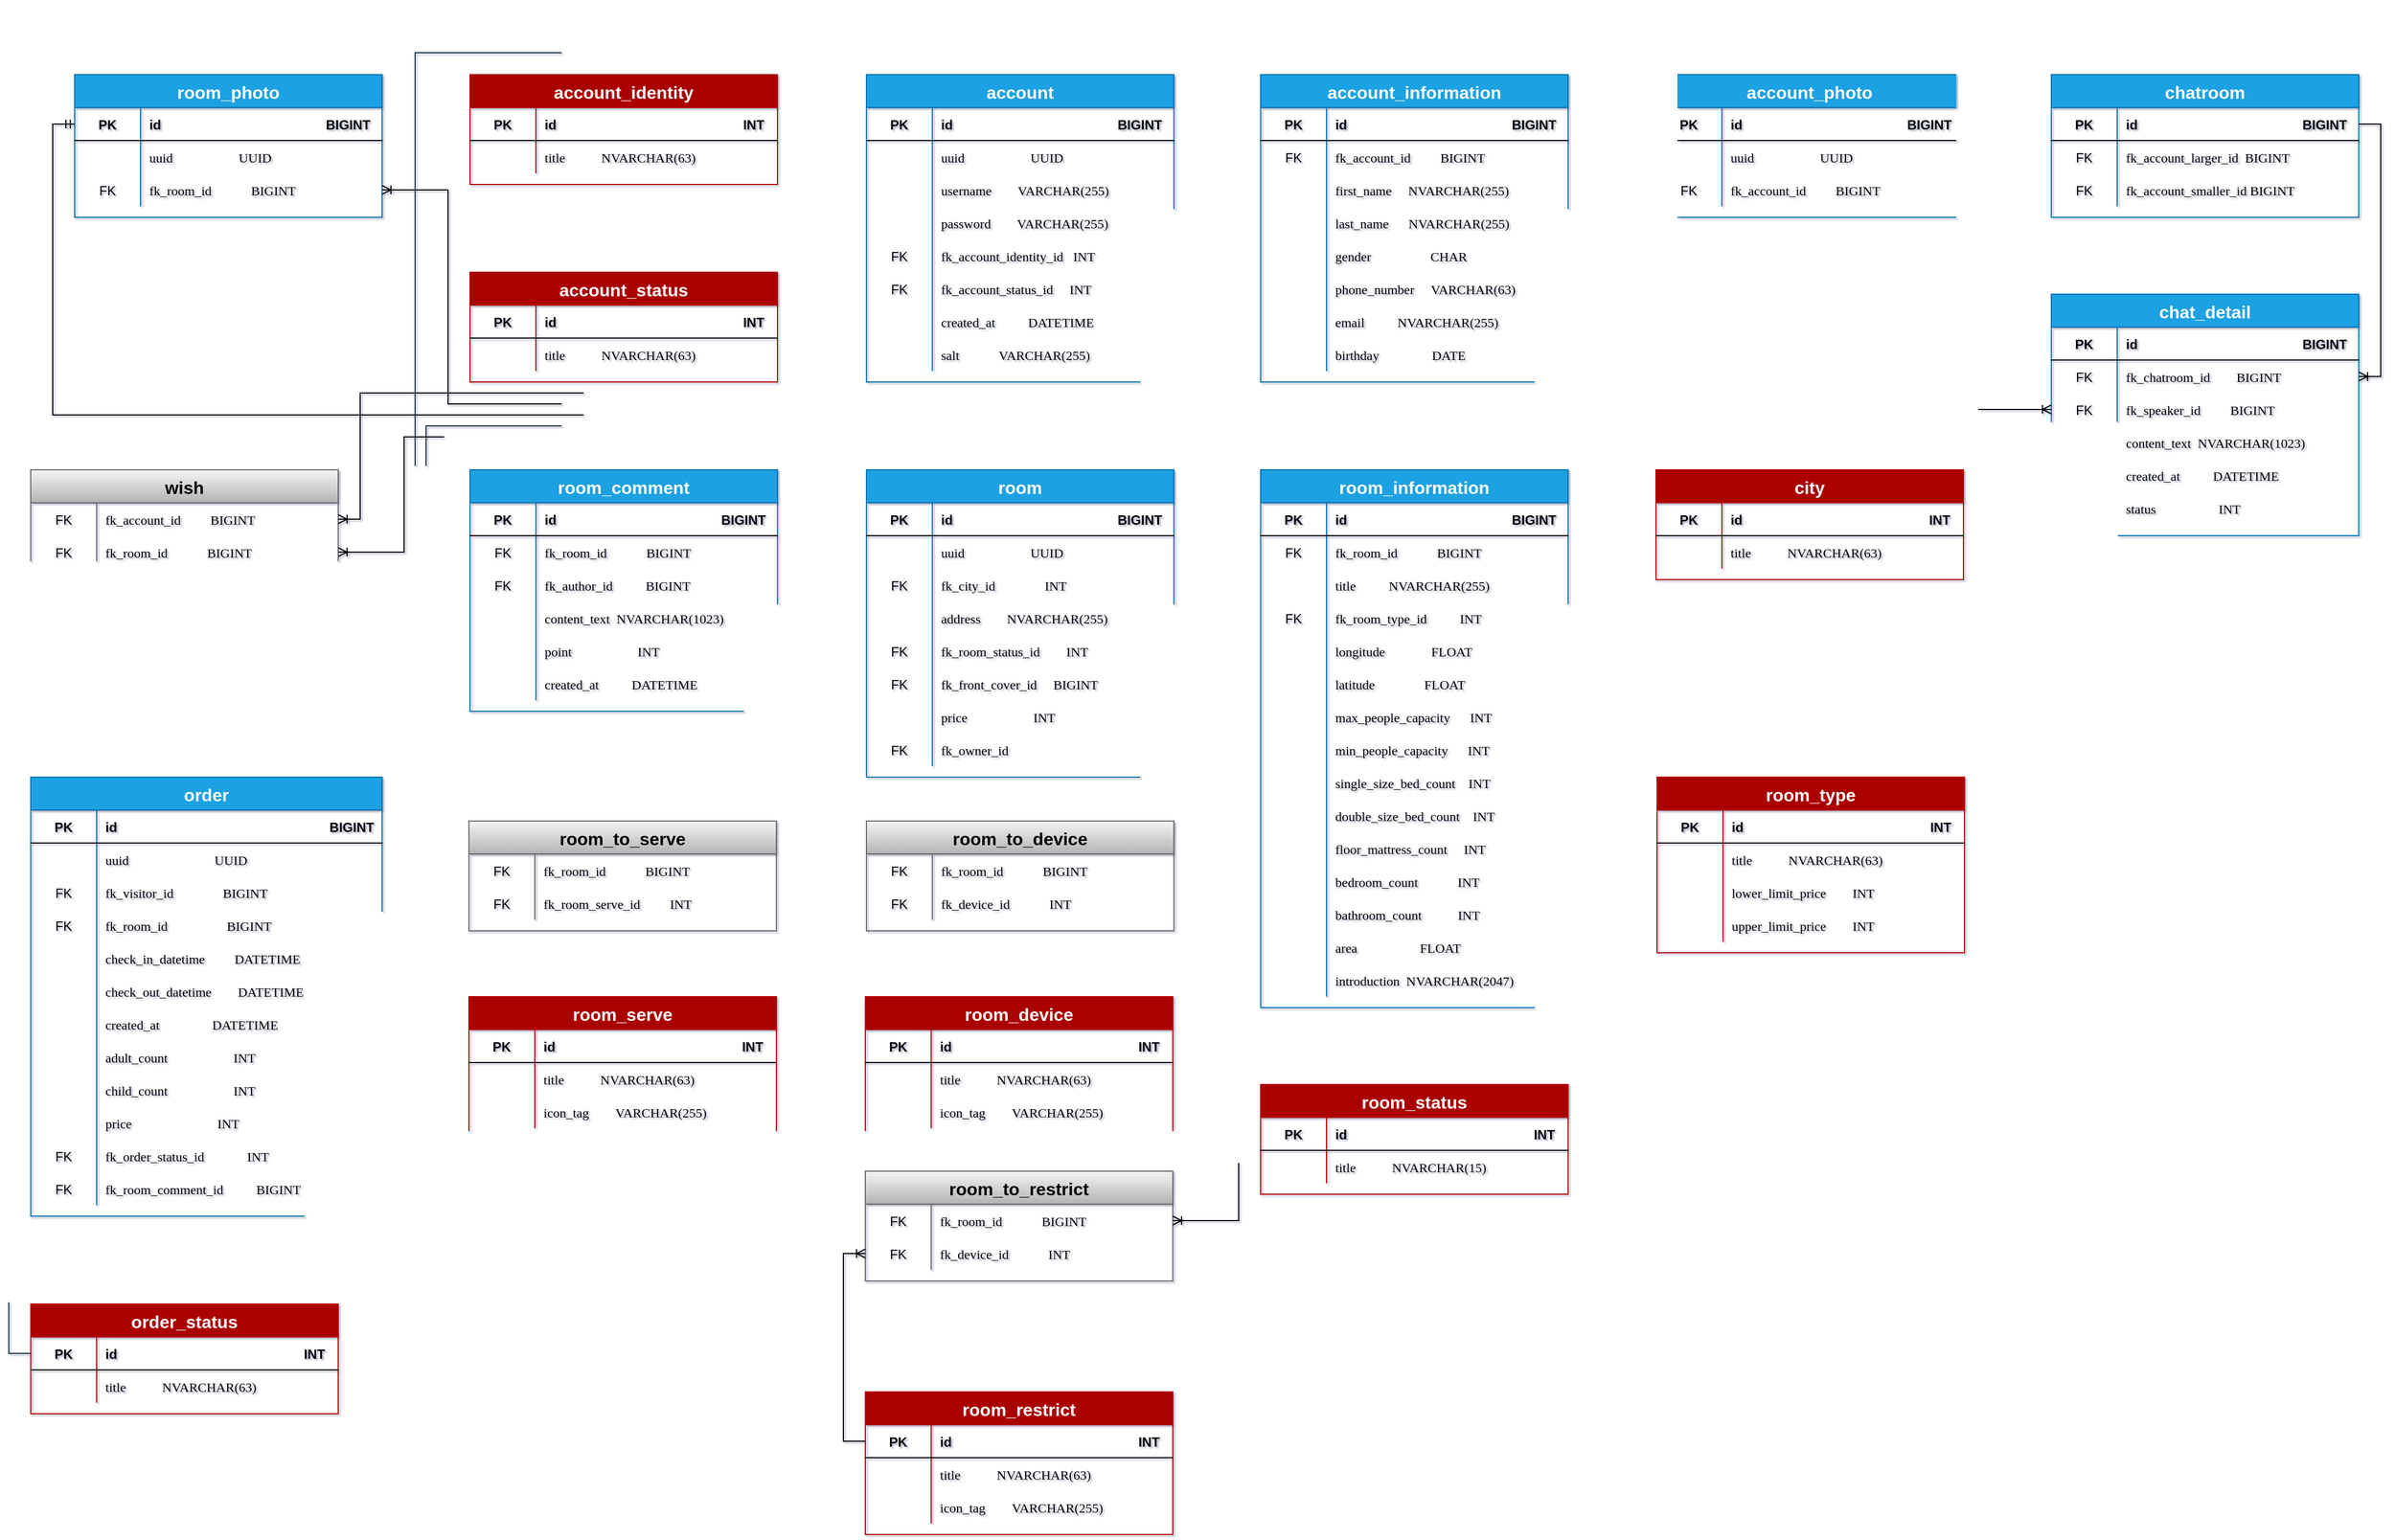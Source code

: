 <mxfile version="20.4.0" type="device"><diagram id="hPqAOxnBdqvbAn5WhzJq" name="第 1 页"><mxGraphModel dx="1821" dy="1895" grid="1" gridSize="10" guides="1" tooltips="1" connect="1" arrows="1" fold="1" page="1" pageScale="1" pageWidth="827" pageHeight="1169" background="none" math="0" shadow="1"><root><mxCell id="0"/><mxCell id="1" parent="0"/><mxCell id="RWKOjRuj0X0WnZwce3qW-1" value="account" style="shape=table;startSize=30;container=1;collapsible=1;childLayout=tableLayout;fixedRows=1;rowLines=0;fontStyle=1;align=center;resizeLast=1;spacing=100;fontSize=16;fillColor=#1ba1e2;strokeColor=#006EAF;fontColor=#ffffff;" parent="1" vertex="1"><mxGeometry x="241" y="40" width="280" height="280" as="geometry"/></mxCell><mxCell id="RWKOjRuj0X0WnZwce3qW-2" value="" style="shape=tableRow;horizontal=0;startSize=0;swimlaneHead=0;swimlaneBody=0;fillColor=none;collapsible=0;dropTarget=0;points=[[0,0.5],[1,0.5]];portConstraint=eastwest;top=0;left=0;right=0;bottom=1;" parent="RWKOjRuj0X0WnZwce3qW-1" vertex="1"><mxGeometry y="30" width="280" height="30" as="geometry"/></mxCell><mxCell id="RWKOjRuj0X0WnZwce3qW-3" value="PK" style="shape=partialRectangle;connectable=0;fillColor=none;top=0;left=0;bottom=0;right=0;fontStyle=1;overflow=hidden;" parent="RWKOjRuj0X0WnZwce3qW-2" vertex="1"><mxGeometry width="60" height="30" as="geometry"><mxRectangle width="60" height="30" as="alternateBounds"/></mxGeometry></mxCell><mxCell id="RWKOjRuj0X0WnZwce3qW-4" value="id                                             BIGINT" style="shape=partialRectangle;connectable=0;fillColor=none;top=0;left=0;bottom=0;right=0;align=left;spacingLeft=6;fontStyle=1;overflow=hidden;labelBorderColor=none;" parent="RWKOjRuj0X0WnZwce3qW-2" vertex="1"><mxGeometry x="60" width="220" height="30" as="geometry"><mxRectangle width="220" height="30" as="alternateBounds"/></mxGeometry></mxCell><mxCell id="RWKOjRuj0X0WnZwce3qW-5" value="" style="shape=tableRow;horizontal=0;startSize=0;swimlaneHead=0;swimlaneBody=0;fillColor=none;collapsible=0;dropTarget=0;points=[[0,0.5],[1,0.5]];portConstraint=eastwest;top=0;left=0;right=0;bottom=0;" parent="RWKOjRuj0X0WnZwce3qW-1" vertex="1"><mxGeometry y="60" width="280" height="30" as="geometry"/></mxCell><mxCell id="RWKOjRuj0X0WnZwce3qW-6" value="" style="shape=partialRectangle;connectable=0;fillColor=none;top=0;left=0;bottom=0;right=0;editable=1;overflow=hidden;" parent="RWKOjRuj0X0WnZwce3qW-5" vertex="1"><mxGeometry width="60" height="30" as="geometry"><mxRectangle width="60" height="30" as="alternateBounds"/></mxGeometry></mxCell><mxCell id="RWKOjRuj0X0WnZwce3qW-7" value="uuid                    UUID" style="shape=partialRectangle;connectable=0;fillColor=none;top=0;left=0;bottom=0;right=0;align=left;spacingLeft=6;overflow=hidden;fontFamily=Lucida Console;" parent="RWKOjRuj0X0WnZwce3qW-5" vertex="1"><mxGeometry x="60" width="220" height="30" as="geometry"><mxRectangle width="220" height="30" as="alternateBounds"/></mxGeometry></mxCell><mxCell id="RWKOjRuj0X0WnZwce3qW-8" value="" style="shape=tableRow;horizontal=0;startSize=0;swimlaneHead=0;swimlaneBody=0;fillColor=none;collapsible=0;dropTarget=0;points=[[0,0.5],[1,0.5]];portConstraint=eastwest;top=0;left=0;right=0;bottom=0;" parent="RWKOjRuj0X0WnZwce3qW-1" vertex="1"><mxGeometry y="90" width="280" height="30" as="geometry"/></mxCell><mxCell id="RWKOjRuj0X0WnZwce3qW-9" value="" style="shape=partialRectangle;connectable=0;fillColor=none;top=0;left=0;bottom=0;right=0;editable=1;overflow=hidden;" parent="RWKOjRuj0X0WnZwce3qW-8" vertex="1"><mxGeometry width="60" height="30" as="geometry"><mxRectangle width="60" height="30" as="alternateBounds"/></mxGeometry></mxCell><mxCell id="RWKOjRuj0X0WnZwce3qW-10" value="username        VARCHAR(255)" style="shape=partialRectangle;connectable=0;fillColor=none;top=0;left=0;bottom=0;right=0;align=left;spacingLeft=6;overflow=hidden;fontFamily=Lucida Console;" parent="RWKOjRuj0X0WnZwce3qW-8" vertex="1"><mxGeometry x="60" width="220" height="30" as="geometry"><mxRectangle width="220" height="30" as="alternateBounds"/></mxGeometry></mxCell><mxCell id="RWKOjRuj0X0WnZwce3qW-11" value="" style="shape=tableRow;horizontal=0;startSize=0;swimlaneHead=0;swimlaneBody=0;fillColor=none;collapsible=0;dropTarget=0;points=[[0,0.5],[1,0.5]];portConstraint=eastwest;top=0;left=0;right=0;bottom=0;" parent="RWKOjRuj0X0WnZwce3qW-1" vertex="1"><mxGeometry y="120" width="280" height="30" as="geometry"/></mxCell><mxCell id="RWKOjRuj0X0WnZwce3qW-12" value="" style="shape=partialRectangle;connectable=0;fillColor=none;top=0;left=0;bottom=0;right=0;editable=1;overflow=hidden;" parent="RWKOjRuj0X0WnZwce3qW-11" vertex="1"><mxGeometry width="60" height="30" as="geometry"><mxRectangle width="60" height="30" as="alternateBounds"/></mxGeometry></mxCell><mxCell id="RWKOjRuj0X0WnZwce3qW-13" value="password        VARCHAR(255)" style="shape=partialRectangle;connectable=0;fillColor=none;top=0;left=0;bottom=0;right=0;align=left;spacingLeft=6;overflow=hidden;fontFamily=Lucida Console;" parent="RWKOjRuj0X0WnZwce3qW-11" vertex="1"><mxGeometry x="60" width="220" height="30" as="geometry"><mxRectangle width="220" height="30" as="alternateBounds"/></mxGeometry></mxCell><mxCell id="RWKOjRuj0X0WnZwce3qW-15" style="shape=tableRow;horizontal=0;startSize=0;swimlaneHead=0;swimlaneBody=0;fillColor=none;collapsible=0;dropTarget=0;points=[[0,0.5],[1,0.5]];portConstraint=eastwest;top=0;left=0;right=0;bottom=0;" parent="RWKOjRuj0X0WnZwce3qW-1" vertex="1"><mxGeometry y="150" width="280" height="30" as="geometry"/></mxCell><mxCell id="RWKOjRuj0X0WnZwce3qW-16" value="FK" style="shape=partialRectangle;connectable=0;fillColor=none;top=0;left=0;bottom=0;right=0;editable=1;overflow=hidden;" parent="RWKOjRuj0X0WnZwce3qW-15" vertex="1"><mxGeometry width="60" height="30" as="geometry"><mxRectangle width="60" height="30" as="alternateBounds"/></mxGeometry></mxCell><mxCell id="RWKOjRuj0X0WnZwce3qW-17" value="fk_account_identity_id   INT" style="shape=partialRectangle;connectable=0;fillColor=none;top=0;left=0;bottom=0;right=0;align=left;spacingLeft=6;overflow=hidden;fontFamily=Lucida Console;" parent="RWKOjRuj0X0WnZwce3qW-15" vertex="1"><mxGeometry x="60" width="220" height="30" as="geometry"><mxRectangle width="220" height="30" as="alternateBounds"/></mxGeometry></mxCell><mxCell id="RWKOjRuj0X0WnZwce3qW-18" style="shape=tableRow;horizontal=0;startSize=0;swimlaneHead=0;swimlaneBody=0;fillColor=none;collapsible=0;dropTarget=0;points=[[0,0.5],[1,0.5]];portConstraint=eastwest;top=0;left=0;right=0;bottom=0;" parent="RWKOjRuj0X0WnZwce3qW-1" vertex="1"><mxGeometry y="180" width="280" height="30" as="geometry"/></mxCell><mxCell id="RWKOjRuj0X0WnZwce3qW-19" value="FK" style="shape=partialRectangle;connectable=0;fillColor=none;top=0;left=0;bottom=0;right=0;editable=1;overflow=hidden;" parent="RWKOjRuj0X0WnZwce3qW-18" vertex="1"><mxGeometry width="60" height="30" as="geometry"><mxRectangle width="60" height="30" as="alternateBounds"/></mxGeometry></mxCell><mxCell id="RWKOjRuj0X0WnZwce3qW-20" value="fk_account_status_id     INT" style="shape=partialRectangle;connectable=0;fillColor=none;top=0;left=0;bottom=0;right=0;align=left;spacingLeft=6;overflow=hidden;fontFamily=Lucida Console;" parent="RWKOjRuj0X0WnZwce3qW-18" vertex="1"><mxGeometry x="60" width="220" height="30" as="geometry"><mxRectangle width="220" height="30" as="alternateBounds"/></mxGeometry></mxCell><mxCell id="RWKOjRuj0X0WnZwce3qW-21" style="shape=tableRow;horizontal=0;startSize=0;swimlaneHead=0;swimlaneBody=0;fillColor=none;collapsible=0;dropTarget=0;points=[[0,0.5],[1,0.5]];portConstraint=eastwest;top=0;left=0;right=0;bottom=0;" parent="RWKOjRuj0X0WnZwce3qW-1" vertex="1"><mxGeometry y="210" width="280" height="30" as="geometry"/></mxCell><mxCell id="RWKOjRuj0X0WnZwce3qW-22" style="shape=partialRectangle;connectable=0;fillColor=none;top=0;left=0;bottom=0;right=0;editable=1;overflow=hidden;" parent="RWKOjRuj0X0WnZwce3qW-21" vertex="1"><mxGeometry width="60" height="30" as="geometry"><mxRectangle width="60" height="30" as="alternateBounds"/></mxGeometry></mxCell><mxCell id="RWKOjRuj0X0WnZwce3qW-23" value="created_at          DATETIME" style="shape=partialRectangle;connectable=0;fillColor=none;top=0;left=0;bottom=0;right=0;align=left;spacingLeft=6;overflow=hidden;fontFamily=Lucida Console;" parent="RWKOjRuj0X0WnZwce3qW-21" vertex="1"><mxGeometry x="60" width="220" height="30" as="geometry"><mxRectangle width="220" height="30" as="alternateBounds"/></mxGeometry></mxCell><mxCell id="RWKOjRuj0X0WnZwce3qW-24" style="shape=tableRow;horizontal=0;startSize=0;swimlaneHead=0;swimlaneBody=0;fillColor=none;collapsible=0;dropTarget=0;points=[[0,0.5],[1,0.5]];portConstraint=eastwest;top=0;left=0;right=0;bottom=0;" parent="RWKOjRuj0X0WnZwce3qW-1" vertex="1"><mxGeometry y="240" width="280" height="30" as="geometry"/></mxCell><mxCell id="RWKOjRuj0X0WnZwce3qW-25" style="shape=partialRectangle;connectable=0;fillColor=none;top=0;left=0;bottom=0;right=0;editable=1;overflow=hidden;" parent="RWKOjRuj0X0WnZwce3qW-24" vertex="1"><mxGeometry width="60" height="30" as="geometry"><mxRectangle width="60" height="30" as="alternateBounds"/></mxGeometry></mxCell><mxCell id="RWKOjRuj0X0WnZwce3qW-26" value="salt            VARCHAR(255)" style="shape=partialRectangle;connectable=0;fillColor=none;top=0;left=0;bottom=0;right=0;align=left;spacingLeft=6;overflow=hidden;fontFamily=Lucida Console;" parent="RWKOjRuj0X0WnZwce3qW-24" vertex="1"><mxGeometry x="60" width="220" height="30" as="geometry"><mxRectangle width="220" height="30" as="alternateBounds"/></mxGeometry></mxCell><mxCell id="RWKOjRuj0X0WnZwce3qW-27" value="account_information" style="shape=table;startSize=30;container=1;collapsible=1;childLayout=tableLayout;fixedRows=1;rowLines=0;fontStyle=1;align=center;resizeLast=1;spacing=100;fontSize=16;fillColor=#1ba1e2;strokeColor=#006EAF;fontColor=#ffffff;" parent="1" vertex="1"><mxGeometry x="600" y="40" width="280" height="280" as="geometry"/></mxCell><mxCell id="RWKOjRuj0X0WnZwce3qW-28" value="" style="shape=tableRow;horizontal=0;startSize=0;swimlaneHead=0;swimlaneBody=0;fillColor=none;collapsible=0;dropTarget=0;points=[[0,0.5],[1,0.5]];portConstraint=eastwest;top=0;left=0;right=0;bottom=1;" parent="RWKOjRuj0X0WnZwce3qW-27" vertex="1"><mxGeometry y="30" width="280" height="30" as="geometry"/></mxCell><mxCell id="RWKOjRuj0X0WnZwce3qW-29" value="PK" style="shape=partialRectangle;connectable=0;fillColor=none;top=0;left=0;bottom=0;right=0;fontStyle=1;overflow=hidden;" parent="RWKOjRuj0X0WnZwce3qW-28" vertex="1"><mxGeometry width="60" height="30" as="geometry"><mxRectangle width="60" height="30" as="alternateBounds"/></mxGeometry></mxCell><mxCell id="RWKOjRuj0X0WnZwce3qW-30" value="id                                             BIGINT" style="shape=partialRectangle;connectable=0;fillColor=none;top=0;left=0;bottom=0;right=0;align=left;spacingLeft=6;fontStyle=1;overflow=hidden;labelBorderColor=none;" parent="RWKOjRuj0X0WnZwce3qW-28" vertex="1"><mxGeometry x="60" width="220" height="30" as="geometry"><mxRectangle width="220" height="30" as="alternateBounds"/></mxGeometry></mxCell><mxCell id="RWKOjRuj0X0WnZwce3qW-31" value="" style="shape=tableRow;horizontal=0;startSize=0;swimlaneHead=0;swimlaneBody=0;fillColor=none;collapsible=0;dropTarget=0;points=[[0,0.5],[1,0.5]];portConstraint=eastwest;top=0;left=0;right=0;bottom=0;" parent="RWKOjRuj0X0WnZwce3qW-27" vertex="1"><mxGeometry y="60" width="280" height="30" as="geometry"/></mxCell><mxCell id="RWKOjRuj0X0WnZwce3qW-32" value="FK" style="shape=partialRectangle;connectable=0;fillColor=none;top=0;left=0;bottom=0;right=0;editable=1;overflow=hidden;" parent="RWKOjRuj0X0WnZwce3qW-31" vertex="1"><mxGeometry width="60" height="30" as="geometry"><mxRectangle width="60" height="30" as="alternateBounds"/></mxGeometry></mxCell><mxCell id="RWKOjRuj0X0WnZwce3qW-33" value="fk_account_id         BIGINT" style="shape=partialRectangle;connectable=0;fillColor=none;top=0;left=0;bottom=0;right=0;align=left;spacingLeft=6;overflow=hidden;fontFamily=Lucida Console;" parent="RWKOjRuj0X0WnZwce3qW-31" vertex="1"><mxGeometry x="60" width="220" height="30" as="geometry"><mxRectangle width="220" height="30" as="alternateBounds"/></mxGeometry></mxCell><mxCell id="RWKOjRuj0X0WnZwce3qW-34" value="" style="shape=tableRow;horizontal=0;startSize=0;swimlaneHead=0;swimlaneBody=0;fillColor=none;collapsible=0;dropTarget=0;points=[[0,0.5],[1,0.5]];portConstraint=eastwest;top=0;left=0;right=0;bottom=0;" parent="RWKOjRuj0X0WnZwce3qW-27" vertex="1"><mxGeometry y="90" width="280" height="30" as="geometry"/></mxCell><mxCell id="RWKOjRuj0X0WnZwce3qW-35" value="" style="shape=partialRectangle;connectable=0;fillColor=none;top=0;left=0;bottom=0;right=0;editable=1;overflow=hidden;" parent="RWKOjRuj0X0WnZwce3qW-34" vertex="1"><mxGeometry width="60" height="30" as="geometry"><mxRectangle width="60" height="30" as="alternateBounds"/></mxGeometry></mxCell><mxCell id="RWKOjRuj0X0WnZwce3qW-36" value="first_name     NVARCHAR(255)" style="shape=partialRectangle;connectable=0;fillColor=none;top=0;left=0;bottom=0;right=0;align=left;spacingLeft=6;overflow=hidden;fontFamily=Lucida Console;" parent="RWKOjRuj0X0WnZwce3qW-34" vertex="1"><mxGeometry x="60" width="220" height="30" as="geometry"><mxRectangle width="220" height="30" as="alternateBounds"/></mxGeometry></mxCell><mxCell id="RWKOjRuj0X0WnZwce3qW-37" value="" style="shape=tableRow;horizontal=0;startSize=0;swimlaneHead=0;swimlaneBody=0;fillColor=none;collapsible=0;dropTarget=0;points=[[0,0.5],[1,0.5]];portConstraint=eastwest;top=0;left=0;right=0;bottom=0;" parent="RWKOjRuj0X0WnZwce3qW-27" vertex="1"><mxGeometry y="120" width="280" height="30" as="geometry"/></mxCell><mxCell id="RWKOjRuj0X0WnZwce3qW-38" value="" style="shape=partialRectangle;connectable=0;fillColor=none;top=0;left=0;bottom=0;right=0;editable=1;overflow=hidden;" parent="RWKOjRuj0X0WnZwce3qW-37" vertex="1"><mxGeometry width="60" height="30" as="geometry"><mxRectangle width="60" height="30" as="alternateBounds"/></mxGeometry></mxCell><mxCell id="RWKOjRuj0X0WnZwce3qW-39" value="last_name      NVARCHAR(255)" style="shape=partialRectangle;connectable=0;fillColor=none;top=0;left=0;bottom=0;right=0;align=left;spacingLeft=6;overflow=hidden;fontFamily=Lucida Console;" parent="RWKOjRuj0X0WnZwce3qW-37" vertex="1"><mxGeometry x="60" width="220" height="30" as="geometry"><mxRectangle width="220" height="30" as="alternateBounds"/></mxGeometry></mxCell><mxCell id="RWKOjRuj0X0WnZwce3qW-40" style="shape=tableRow;horizontal=0;startSize=0;swimlaneHead=0;swimlaneBody=0;fillColor=none;collapsible=0;dropTarget=0;points=[[0,0.5],[1,0.5]];portConstraint=eastwest;top=0;left=0;right=0;bottom=0;" parent="RWKOjRuj0X0WnZwce3qW-27" vertex="1"><mxGeometry y="150" width="280" height="30" as="geometry"/></mxCell><mxCell id="RWKOjRuj0X0WnZwce3qW-41" value="" style="shape=partialRectangle;connectable=0;fillColor=none;top=0;left=0;bottom=0;right=0;editable=1;overflow=hidden;" parent="RWKOjRuj0X0WnZwce3qW-40" vertex="1"><mxGeometry width="60" height="30" as="geometry"><mxRectangle width="60" height="30" as="alternateBounds"/></mxGeometry></mxCell><mxCell id="RWKOjRuj0X0WnZwce3qW-42" value="gender                  CHAR" style="shape=partialRectangle;connectable=0;fillColor=none;top=0;left=0;bottom=0;right=0;align=left;spacingLeft=6;overflow=hidden;fontFamily=Lucida Console;" parent="RWKOjRuj0X0WnZwce3qW-40" vertex="1"><mxGeometry x="60" width="220" height="30" as="geometry"><mxRectangle width="220" height="30" as="alternateBounds"/></mxGeometry></mxCell><mxCell id="RWKOjRuj0X0WnZwce3qW-43" style="shape=tableRow;horizontal=0;startSize=0;swimlaneHead=0;swimlaneBody=0;fillColor=none;collapsible=0;dropTarget=0;points=[[0,0.5],[1,0.5]];portConstraint=eastwest;top=0;left=0;right=0;bottom=0;" parent="RWKOjRuj0X0WnZwce3qW-27" vertex="1"><mxGeometry y="180" width="280" height="30" as="geometry"/></mxCell><mxCell id="RWKOjRuj0X0WnZwce3qW-44" style="shape=partialRectangle;connectable=0;fillColor=none;top=0;left=0;bottom=0;right=0;editable=1;overflow=hidden;" parent="RWKOjRuj0X0WnZwce3qW-43" vertex="1"><mxGeometry width="60" height="30" as="geometry"><mxRectangle width="60" height="30" as="alternateBounds"/></mxGeometry></mxCell><mxCell id="RWKOjRuj0X0WnZwce3qW-45" value="phone_number     VARCHAR(63)" style="shape=partialRectangle;connectable=0;fillColor=none;top=0;left=0;bottom=0;right=0;align=left;spacingLeft=6;overflow=hidden;fontFamily=Lucida Console;" parent="RWKOjRuj0X0WnZwce3qW-43" vertex="1"><mxGeometry x="60" width="220" height="30" as="geometry"><mxRectangle width="220" height="30" as="alternateBounds"/></mxGeometry></mxCell><mxCell id="RWKOjRuj0X0WnZwce3qW-46" style="shape=tableRow;horizontal=0;startSize=0;swimlaneHead=0;swimlaneBody=0;fillColor=none;collapsible=0;dropTarget=0;points=[[0,0.5],[1,0.5]];portConstraint=eastwest;top=0;left=0;right=0;bottom=0;" parent="RWKOjRuj0X0WnZwce3qW-27" vertex="1"><mxGeometry y="210" width="280" height="30" as="geometry"/></mxCell><mxCell id="RWKOjRuj0X0WnZwce3qW-47" style="shape=partialRectangle;connectable=0;fillColor=none;top=0;left=0;bottom=0;right=0;editable=1;overflow=hidden;" parent="RWKOjRuj0X0WnZwce3qW-46" vertex="1"><mxGeometry width="60" height="30" as="geometry"><mxRectangle width="60" height="30" as="alternateBounds"/></mxGeometry></mxCell><mxCell id="RWKOjRuj0X0WnZwce3qW-48" value="email          NVARCHAR(255)" style="shape=partialRectangle;connectable=0;fillColor=none;top=0;left=0;bottom=0;right=0;align=left;spacingLeft=6;overflow=hidden;fontFamily=Lucida Console;" parent="RWKOjRuj0X0WnZwce3qW-46" vertex="1"><mxGeometry x="60" width="220" height="30" as="geometry"><mxRectangle width="220" height="30" as="alternateBounds"/></mxGeometry></mxCell><mxCell id="awxv4kQXUVL2AQrHg_Jg-23" style="shape=tableRow;horizontal=0;startSize=0;swimlaneHead=0;swimlaneBody=0;fillColor=none;collapsible=0;dropTarget=0;points=[[0,0.5],[1,0.5]];portConstraint=eastwest;top=0;left=0;right=0;bottom=0;" parent="RWKOjRuj0X0WnZwce3qW-27" vertex="1"><mxGeometry y="240" width="280" height="30" as="geometry"/></mxCell><mxCell id="awxv4kQXUVL2AQrHg_Jg-24" style="shape=partialRectangle;connectable=0;fillColor=none;top=0;left=0;bottom=0;right=0;editable=1;overflow=hidden;" parent="awxv4kQXUVL2AQrHg_Jg-23" vertex="1"><mxGeometry width="60" height="30" as="geometry"><mxRectangle width="60" height="30" as="alternateBounds"/></mxGeometry></mxCell><mxCell id="awxv4kQXUVL2AQrHg_Jg-25" value="birthday                DATE" style="shape=partialRectangle;connectable=0;fillColor=none;top=0;left=0;bottom=0;right=0;align=left;spacingLeft=6;overflow=hidden;fontFamily=Lucida Console;" parent="awxv4kQXUVL2AQrHg_Jg-23" vertex="1"><mxGeometry x="60" width="220" height="30" as="geometry"><mxRectangle width="220" height="30" as="alternateBounds"/></mxGeometry></mxCell><mxCell id="RWKOjRuj0X0WnZwce3qW-52" value="account_identity" style="shape=table;startSize=30;container=1;collapsible=1;childLayout=tableLayout;fixedRows=1;rowLines=0;fontStyle=1;align=center;resizeLast=1;spacing=100;fontSize=16;fillColor=#AA0000;strokeColor=#B20000;fontColor=#ffffff;" parent="1" vertex="1"><mxGeometry x="-120" y="40" width="280" height="100" as="geometry"/></mxCell><mxCell id="RWKOjRuj0X0WnZwce3qW-53" value="" style="shape=tableRow;horizontal=0;startSize=0;swimlaneHead=0;swimlaneBody=0;fillColor=none;collapsible=0;dropTarget=0;points=[[0,0.5],[1,0.5]];portConstraint=eastwest;top=0;left=0;right=0;bottom=1;" parent="RWKOjRuj0X0WnZwce3qW-52" vertex="1"><mxGeometry y="30" width="280" height="30" as="geometry"/></mxCell><mxCell id="RWKOjRuj0X0WnZwce3qW-54" value="PK" style="shape=partialRectangle;connectable=0;fillColor=none;top=0;left=0;bottom=0;right=0;fontStyle=1;overflow=hidden;" parent="RWKOjRuj0X0WnZwce3qW-53" vertex="1"><mxGeometry width="60" height="30" as="geometry"><mxRectangle width="60" height="30" as="alternateBounds"/></mxGeometry></mxCell><mxCell id="RWKOjRuj0X0WnZwce3qW-55" value="id                                                   INT" style="shape=partialRectangle;connectable=0;fillColor=none;top=0;left=0;bottom=0;right=0;align=left;spacingLeft=6;fontStyle=1;overflow=hidden;labelBorderColor=none;" parent="RWKOjRuj0X0WnZwce3qW-53" vertex="1"><mxGeometry x="60" width="220" height="30" as="geometry"><mxRectangle width="220" height="30" as="alternateBounds"/></mxGeometry></mxCell><mxCell id="RWKOjRuj0X0WnZwce3qW-56" value="" style="shape=tableRow;horizontal=0;startSize=0;swimlaneHead=0;swimlaneBody=0;fillColor=none;collapsible=0;dropTarget=0;points=[[0,0.5],[1,0.5]];portConstraint=eastwest;top=0;left=0;right=0;bottom=0;" parent="RWKOjRuj0X0WnZwce3qW-52" vertex="1"><mxGeometry y="60" width="280" height="30" as="geometry"/></mxCell><mxCell id="RWKOjRuj0X0WnZwce3qW-57" value="" style="shape=partialRectangle;connectable=0;fillColor=none;top=0;left=0;bottom=0;right=0;editable=1;overflow=hidden;" parent="RWKOjRuj0X0WnZwce3qW-56" vertex="1"><mxGeometry width="60" height="30" as="geometry"><mxRectangle width="60" height="30" as="alternateBounds"/></mxGeometry></mxCell><mxCell id="RWKOjRuj0X0WnZwce3qW-58" value="title           NVARCHAR(63)" style="shape=partialRectangle;connectable=0;fillColor=none;top=0;left=0;bottom=0;right=0;align=left;spacingLeft=6;overflow=hidden;fontFamily=Lucida Console;" parent="RWKOjRuj0X0WnZwce3qW-56" vertex="1"><mxGeometry x="60" width="220" height="30" as="geometry"><mxRectangle width="220" height="30" as="alternateBounds"/></mxGeometry></mxCell><mxCell id="RWKOjRuj0X0WnZwce3qW-77" value="account_status" style="shape=table;startSize=30;container=1;collapsible=1;childLayout=tableLayout;fixedRows=1;rowLines=0;fontStyle=1;align=center;resizeLast=1;spacing=100;fontSize=16;fillColor=#AA0000;strokeColor=#B20000;fontColor=#ffffff;" parent="1" vertex="1"><mxGeometry x="-120" y="220" width="280" height="100" as="geometry"/></mxCell><mxCell id="RWKOjRuj0X0WnZwce3qW-78" value="" style="shape=tableRow;horizontal=0;startSize=0;swimlaneHead=0;swimlaneBody=0;fillColor=none;collapsible=0;dropTarget=0;points=[[0,0.5],[1,0.5]];portConstraint=eastwest;top=0;left=0;right=0;bottom=1;" parent="RWKOjRuj0X0WnZwce3qW-77" vertex="1"><mxGeometry y="30" width="280" height="30" as="geometry"/></mxCell><mxCell id="RWKOjRuj0X0WnZwce3qW-79" value="PK" style="shape=partialRectangle;connectable=0;fillColor=none;top=0;left=0;bottom=0;right=0;fontStyle=1;overflow=hidden;" parent="RWKOjRuj0X0WnZwce3qW-78" vertex="1"><mxGeometry width="60" height="30" as="geometry"><mxRectangle width="60" height="30" as="alternateBounds"/></mxGeometry></mxCell><mxCell id="RWKOjRuj0X0WnZwce3qW-80" value="id                                                   INT" style="shape=partialRectangle;connectable=0;fillColor=none;top=0;left=0;bottom=0;right=0;align=left;spacingLeft=6;fontStyle=1;overflow=hidden;labelBorderColor=none;" parent="RWKOjRuj0X0WnZwce3qW-78" vertex="1"><mxGeometry x="60" width="220" height="30" as="geometry"><mxRectangle width="220" height="30" as="alternateBounds"/></mxGeometry></mxCell><mxCell id="RWKOjRuj0X0WnZwce3qW-81" value="" style="shape=tableRow;horizontal=0;startSize=0;swimlaneHead=0;swimlaneBody=0;fillColor=none;collapsible=0;dropTarget=0;points=[[0,0.5],[1,0.5]];portConstraint=eastwest;top=0;left=0;right=0;bottom=0;" parent="RWKOjRuj0X0WnZwce3qW-77" vertex="1"><mxGeometry y="60" width="280" height="30" as="geometry"/></mxCell><mxCell id="RWKOjRuj0X0WnZwce3qW-82" value="" style="shape=partialRectangle;connectable=0;fillColor=none;top=0;left=0;bottom=0;right=0;editable=1;overflow=hidden;" parent="RWKOjRuj0X0WnZwce3qW-81" vertex="1"><mxGeometry width="60" height="30" as="geometry"><mxRectangle width="60" height="30" as="alternateBounds"/></mxGeometry></mxCell><mxCell id="RWKOjRuj0X0WnZwce3qW-83" value="title           NVARCHAR(63)" style="shape=partialRectangle;connectable=0;fillColor=none;top=0;left=0;bottom=0;right=0;align=left;spacingLeft=6;overflow=hidden;fontFamily=Lucida Console;" parent="RWKOjRuj0X0WnZwce3qW-81" vertex="1"><mxGeometry x="60" width="220" height="30" as="geometry"><mxRectangle width="220" height="30" as="alternateBounds"/></mxGeometry></mxCell><mxCell id="RWKOjRuj0X0WnZwce3qW-91" value="room" style="shape=table;startSize=30;container=1;collapsible=1;childLayout=tableLayout;fixedRows=1;rowLines=0;fontStyle=1;align=center;resizeLast=1;spacing=100;fontSize=16;fillColor=#1ba1e2;fontColor=#ffffff;strokeColor=#006EAF;" parent="1" vertex="1"><mxGeometry x="241" y="400" width="280" height="280" as="geometry"/></mxCell><mxCell id="RWKOjRuj0X0WnZwce3qW-92" value="" style="shape=tableRow;horizontal=0;startSize=0;swimlaneHead=0;swimlaneBody=0;fillColor=none;collapsible=0;dropTarget=0;points=[[0,0.5],[1,0.5]];portConstraint=eastwest;top=0;left=0;right=0;bottom=1;" parent="RWKOjRuj0X0WnZwce3qW-91" vertex="1"><mxGeometry y="30" width="280" height="30" as="geometry"/></mxCell><mxCell id="RWKOjRuj0X0WnZwce3qW-93" value="PK" style="shape=partialRectangle;connectable=0;fillColor=none;top=0;left=0;bottom=0;right=0;fontStyle=1;overflow=hidden;" parent="RWKOjRuj0X0WnZwce3qW-92" vertex="1"><mxGeometry width="60" height="30" as="geometry"><mxRectangle width="60" height="30" as="alternateBounds"/></mxGeometry></mxCell><mxCell id="RWKOjRuj0X0WnZwce3qW-94" value="id                                             BIGINT" style="shape=partialRectangle;connectable=0;fillColor=none;top=0;left=0;bottom=0;right=0;align=left;spacingLeft=6;fontStyle=1;overflow=hidden;labelBorderColor=none;" parent="RWKOjRuj0X0WnZwce3qW-92" vertex="1"><mxGeometry x="60" width="220" height="30" as="geometry"><mxRectangle width="220" height="30" as="alternateBounds"/></mxGeometry></mxCell><mxCell id="RWKOjRuj0X0WnZwce3qW-98" value="" style="shape=tableRow;horizontal=0;startSize=0;swimlaneHead=0;swimlaneBody=0;fillColor=none;collapsible=0;dropTarget=0;points=[[0,0.5],[1,0.5]];portConstraint=eastwest;top=0;left=0;right=0;bottom=0;" parent="RWKOjRuj0X0WnZwce3qW-91" vertex="1"><mxGeometry y="60" width="280" height="30" as="geometry"/></mxCell><mxCell id="RWKOjRuj0X0WnZwce3qW-99" value="" style="shape=partialRectangle;connectable=0;fillColor=none;top=0;left=0;bottom=0;right=0;editable=1;overflow=hidden;" parent="RWKOjRuj0X0WnZwce3qW-98" vertex="1"><mxGeometry width="60" height="30" as="geometry"><mxRectangle width="60" height="30" as="alternateBounds"/></mxGeometry></mxCell><mxCell id="RWKOjRuj0X0WnZwce3qW-100" value="uuid                    UUID" style="shape=partialRectangle;connectable=0;fillColor=none;top=0;left=0;bottom=0;right=0;align=left;spacingLeft=6;overflow=hidden;fontFamily=Lucida Console;" parent="RWKOjRuj0X0WnZwce3qW-98" vertex="1"><mxGeometry x="60" width="220" height="30" as="geometry"><mxRectangle width="220" height="30" as="alternateBounds"/></mxGeometry></mxCell><mxCell id="RWKOjRuj0X0WnZwce3qW-101" value="" style="shape=tableRow;horizontal=0;startSize=0;swimlaneHead=0;swimlaneBody=0;fillColor=none;collapsible=0;dropTarget=0;points=[[0,0.5],[1,0.5]];portConstraint=eastwest;top=0;left=0;right=0;bottom=0;" parent="RWKOjRuj0X0WnZwce3qW-91" vertex="1"><mxGeometry y="90" width="280" height="30" as="geometry"/></mxCell><mxCell id="RWKOjRuj0X0WnZwce3qW-102" value="FK" style="shape=partialRectangle;connectable=0;fillColor=none;top=0;left=0;bottom=0;right=0;editable=1;overflow=hidden;" parent="RWKOjRuj0X0WnZwce3qW-101" vertex="1"><mxGeometry width="60" height="30" as="geometry"><mxRectangle width="60" height="30" as="alternateBounds"/></mxGeometry></mxCell><mxCell id="RWKOjRuj0X0WnZwce3qW-103" value="fk_city_id               INT" style="shape=partialRectangle;connectable=0;fillColor=none;top=0;left=0;bottom=0;right=0;align=left;spacingLeft=6;overflow=hidden;fontFamily=Lucida Console;" parent="RWKOjRuj0X0WnZwce3qW-101" vertex="1"><mxGeometry x="60" width="220" height="30" as="geometry"><mxRectangle width="220" height="30" as="alternateBounds"/></mxGeometry></mxCell><mxCell id="RWKOjRuj0X0WnZwce3qW-104" style="shape=tableRow;horizontal=0;startSize=0;swimlaneHead=0;swimlaneBody=0;fillColor=none;collapsible=0;dropTarget=0;points=[[0,0.5],[1,0.5]];portConstraint=eastwest;top=0;left=0;right=0;bottom=0;" parent="RWKOjRuj0X0WnZwce3qW-91" vertex="1"><mxGeometry y="120" width="280" height="30" as="geometry"/></mxCell><mxCell id="RWKOjRuj0X0WnZwce3qW-105" value="" style="shape=partialRectangle;connectable=0;fillColor=none;top=0;left=0;bottom=0;right=0;editable=1;overflow=hidden;" parent="RWKOjRuj0X0WnZwce3qW-104" vertex="1"><mxGeometry width="60" height="30" as="geometry"><mxRectangle width="60" height="30" as="alternateBounds"/></mxGeometry></mxCell><mxCell id="RWKOjRuj0X0WnZwce3qW-106" value="address        NVARCHAR(255)" style="shape=partialRectangle;connectable=0;fillColor=none;top=0;left=0;bottom=0;right=0;align=left;spacingLeft=6;overflow=hidden;fontFamily=Lucida Console;" parent="RWKOjRuj0X0WnZwce3qW-104" vertex="1"><mxGeometry x="60" width="220" height="30" as="geometry"><mxRectangle width="220" height="30" as="alternateBounds"/></mxGeometry></mxCell><mxCell id="RWKOjRuj0X0WnZwce3qW-107" style="shape=tableRow;horizontal=0;startSize=0;swimlaneHead=0;swimlaneBody=0;fillColor=none;collapsible=0;dropTarget=0;points=[[0,0.5],[1,0.5]];portConstraint=eastwest;top=0;left=0;right=0;bottom=0;" parent="RWKOjRuj0X0WnZwce3qW-91" vertex="1"><mxGeometry y="150" width="280" height="30" as="geometry"/></mxCell><mxCell id="RWKOjRuj0X0WnZwce3qW-108" value="FK" style="shape=partialRectangle;connectable=0;fillColor=none;top=0;left=0;bottom=0;right=0;editable=1;overflow=hidden;" parent="RWKOjRuj0X0WnZwce3qW-107" vertex="1"><mxGeometry width="60" height="30" as="geometry"><mxRectangle width="60" height="30" as="alternateBounds"/></mxGeometry></mxCell><mxCell id="RWKOjRuj0X0WnZwce3qW-109" value="fk_room_status_id        INT" style="shape=partialRectangle;connectable=0;fillColor=none;top=0;left=0;bottom=0;right=0;align=left;spacingLeft=6;overflow=hidden;fontFamily=Lucida Console;" parent="RWKOjRuj0X0WnZwce3qW-107" vertex="1"><mxGeometry x="60" width="220" height="30" as="geometry"><mxRectangle width="220" height="30" as="alternateBounds"/></mxGeometry></mxCell><mxCell id="SIeSiA8XgJXB9c1TFPKH-62" style="shape=tableRow;horizontal=0;startSize=0;swimlaneHead=0;swimlaneBody=0;fillColor=none;collapsible=0;dropTarget=0;points=[[0,0.5],[1,0.5]];portConstraint=eastwest;top=0;left=0;right=0;bottom=0;" parent="RWKOjRuj0X0WnZwce3qW-91" vertex="1"><mxGeometry y="180" width="280" height="30" as="geometry"/></mxCell><mxCell id="SIeSiA8XgJXB9c1TFPKH-63" value="FK" style="shape=partialRectangle;connectable=0;fillColor=none;top=0;left=0;bottom=0;right=0;editable=1;overflow=hidden;" parent="SIeSiA8XgJXB9c1TFPKH-62" vertex="1"><mxGeometry width="60" height="30" as="geometry"><mxRectangle width="60" height="30" as="alternateBounds"/></mxGeometry></mxCell><mxCell id="SIeSiA8XgJXB9c1TFPKH-64" value="fk_front_cover_id     BIGINT" style="shape=partialRectangle;connectable=0;fillColor=none;top=0;left=0;bottom=0;right=0;align=left;spacingLeft=6;overflow=hidden;fontFamily=Lucida Console;" parent="SIeSiA8XgJXB9c1TFPKH-62" vertex="1"><mxGeometry x="60" width="220" height="30" as="geometry"><mxRectangle width="220" height="30" as="alternateBounds"/></mxGeometry></mxCell><mxCell id="awxv4kQXUVL2AQrHg_Jg-29" style="shape=tableRow;horizontal=0;startSize=0;swimlaneHead=0;swimlaneBody=0;fillColor=none;collapsible=0;dropTarget=0;points=[[0,0.5],[1,0.5]];portConstraint=eastwest;top=0;left=0;right=0;bottom=0;" parent="RWKOjRuj0X0WnZwce3qW-91" vertex="1"><mxGeometry y="210" width="280" height="30" as="geometry"/></mxCell><mxCell id="awxv4kQXUVL2AQrHg_Jg-30" style="shape=partialRectangle;connectable=0;fillColor=none;top=0;left=0;bottom=0;right=0;editable=1;overflow=hidden;" parent="awxv4kQXUVL2AQrHg_Jg-29" vertex="1"><mxGeometry width="60" height="30" as="geometry"><mxRectangle width="60" height="30" as="alternateBounds"/></mxGeometry></mxCell><mxCell id="awxv4kQXUVL2AQrHg_Jg-31" value="price                    INT" style="shape=partialRectangle;connectable=0;fillColor=none;top=0;left=0;bottom=0;right=0;align=left;spacingLeft=6;overflow=hidden;fontFamily=Lucida Console;" parent="awxv4kQXUVL2AQrHg_Jg-29" vertex="1"><mxGeometry x="60" width="220" height="30" as="geometry"><mxRectangle width="220" height="30" as="alternateBounds"/></mxGeometry></mxCell><mxCell id="bpMLOMqTTxxz5WPHTkfe-1" style="shape=tableRow;horizontal=0;startSize=0;swimlaneHead=0;swimlaneBody=0;fillColor=none;collapsible=0;dropTarget=0;points=[[0,0.5],[1,0.5]];portConstraint=eastwest;top=0;left=0;right=0;bottom=0;" parent="RWKOjRuj0X0WnZwce3qW-91" vertex="1"><mxGeometry y="240" width="280" height="30" as="geometry"/></mxCell><mxCell id="bpMLOMqTTxxz5WPHTkfe-2" value="FK" style="shape=partialRectangle;connectable=0;fillColor=none;top=0;left=0;bottom=0;right=0;editable=1;overflow=hidden;" parent="bpMLOMqTTxxz5WPHTkfe-1" vertex="1"><mxGeometry width="60" height="30" as="geometry"><mxRectangle width="60" height="30" as="alternateBounds"/></mxGeometry></mxCell><mxCell id="bpMLOMqTTxxz5WPHTkfe-3" value="fk_owner_id" style="shape=partialRectangle;connectable=0;fillColor=none;top=0;left=0;bottom=0;right=0;align=left;spacingLeft=6;overflow=hidden;fontFamily=Lucida Console;" parent="bpMLOMqTTxxz5WPHTkfe-1" vertex="1"><mxGeometry x="60" width="220" height="30" as="geometry"><mxRectangle width="220" height="30" as="alternateBounds"/></mxGeometry></mxCell><mxCell id="RWKOjRuj0X0WnZwce3qW-116" value="room_information" style="shape=table;startSize=30;container=1;collapsible=1;childLayout=tableLayout;fixedRows=1;rowLines=0;fontStyle=1;align=center;resizeLast=1;spacing=100;fontSize=16;fillColor=#1ba1e2;fontColor=#ffffff;strokeColor=#006EAF;" parent="1" vertex="1"><mxGeometry x="600" y="400" width="280" height="490" as="geometry"/></mxCell><mxCell id="RWKOjRuj0X0WnZwce3qW-117" value="" style="shape=tableRow;horizontal=0;startSize=0;swimlaneHead=0;swimlaneBody=0;fillColor=none;collapsible=0;dropTarget=0;points=[[0,0.5],[1,0.5]];portConstraint=eastwest;top=0;left=0;right=0;bottom=1;" parent="RWKOjRuj0X0WnZwce3qW-116" vertex="1"><mxGeometry y="30" width="280" height="30" as="geometry"/></mxCell><mxCell id="RWKOjRuj0X0WnZwce3qW-118" value="PK" style="shape=partialRectangle;connectable=0;fillColor=none;top=0;left=0;bottom=0;right=0;fontStyle=1;overflow=hidden;" parent="RWKOjRuj0X0WnZwce3qW-117" vertex="1"><mxGeometry width="60" height="30" as="geometry"><mxRectangle width="60" height="30" as="alternateBounds"/></mxGeometry></mxCell><mxCell id="RWKOjRuj0X0WnZwce3qW-119" value="id                                             BIGINT" style="shape=partialRectangle;connectable=0;fillColor=none;top=0;left=0;bottom=0;right=0;align=left;spacingLeft=6;fontStyle=1;overflow=hidden;labelBorderColor=none;" parent="RWKOjRuj0X0WnZwce3qW-117" vertex="1"><mxGeometry x="60" width="220" height="30" as="geometry"><mxRectangle width="220" height="30" as="alternateBounds"/></mxGeometry></mxCell><mxCell id="RWKOjRuj0X0WnZwce3qW-123" value="" style="shape=tableRow;horizontal=0;startSize=0;swimlaneHead=0;swimlaneBody=0;fillColor=none;collapsible=0;dropTarget=0;points=[[0,0.5],[1,0.5]];portConstraint=eastwest;top=0;left=0;right=0;bottom=0;" parent="RWKOjRuj0X0WnZwce3qW-116" vertex="1"><mxGeometry y="60" width="280" height="30" as="geometry"/></mxCell><mxCell id="RWKOjRuj0X0WnZwce3qW-124" value="FK" style="shape=partialRectangle;connectable=0;fillColor=none;top=0;left=0;bottom=0;right=0;editable=1;overflow=hidden;" parent="RWKOjRuj0X0WnZwce3qW-123" vertex="1"><mxGeometry width="60" height="30" as="geometry"><mxRectangle width="60" height="30" as="alternateBounds"/></mxGeometry></mxCell><mxCell id="RWKOjRuj0X0WnZwce3qW-125" value="fk_room_id            BIGINT" style="shape=partialRectangle;connectable=0;fillColor=none;top=0;left=0;bottom=0;right=0;align=left;spacingLeft=6;overflow=hidden;fontFamily=Lucida Console;" parent="RWKOjRuj0X0WnZwce3qW-123" vertex="1"><mxGeometry x="60" width="220" height="30" as="geometry"><mxRectangle width="220" height="30" as="alternateBounds"/></mxGeometry></mxCell><mxCell id="RWKOjRuj0X0WnZwce3qW-129" style="shape=tableRow;horizontal=0;startSize=0;swimlaneHead=0;swimlaneBody=0;fillColor=none;collapsible=0;dropTarget=0;points=[[0,0.5],[1,0.5]];portConstraint=eastwest;top=0;left=0;right=0;bottom=0;" parent="RWKOjRuj0X0WnZwce3qW-116" vertex="1"><mxGeometry y="90" width="280" height="30" as="geometry"/></mxCell><mxCell id="RWKOjRuj0X0WnZwce3qW-130" value="" style="shape=partialRectangle;connectable=0;fillColor=none;top=0;left=0;bottom=0;right=0;editable=1;overflow=hidden;" parent="RWKOjRuj0X0WnZwce3qW-129" vertex="1"><mxGeometry width="60" height="30" as="geometry"><mxRectangle width="60" height="30" as="alternateBounds"/></mxGeometry></mxCell><mxCell id="RWKOjRuj0X0WnZwce3qW-131" value="title          NVARCHAR(255)" style="shape=partialRectangle;connectable=0;fillColor=none;top=0;left=0;bottom=0;right=0;align=left;spacingLeft=6;overflow=hidden;fontFamily=Lucida Console;" parent="RWKOjRuj0X0WnZwce3qW-129" vertex="1"><mxGeometry x="60" width="220" height="30" as="geometry"><mxRectangle width="220" height="30" as="alternateBounds"/></mxGeometry></mxCell><mxCell id="RWKOjRuj0X0WnZwce3qW-174" style="shape=tableRow;horizontal=0;startSize=0;swimlaneHead=0;swimlaneBody=0;fillColor=none;collapsible=0;dropTarget=0;points=[[0,0.5],[1,0.5]];portConstraint=eastwest;top=0;left=0;right=0;bottom=0;" parent="RWKOjRuj0X0WnZwce3qW-116" vertex="1"><mxGeometry y="120" width="280" height="30" as="geometry"/></mxCell><mxCell id="RWKOjRuj0X0WnZwce3qW-175" value="FK" style="shape=partialRectangle;connectable=0;fillColor=none;top=0;left=0;bottom=0;right=0;editable=1;overflow=hidden;" parent="RWKOjRuj0X0WnZwce3qW-174" vertex="1"><mxGeometry width="60" height="30" as="geometry"><mxRectangle width="60" height="30" as="alternateBounds"/></mxGeometry></mxCell><mxCell id="RWKOjRuj0X0WnZwce3qW-176" value="fk_room_type_id          INT" style="shape=partialRectangle;connectable=0;fillColor=none;top=0;left=0;bottom=0;right=0;align=left;spacingLeft=6;overflow=hidden;fontFamily=Lucida Console;" parent="RWKOjRuj0X0WnZwce3qW-174" vertex="1"><mxGeometry x="60" width="220" height="30" as="geometry"><mxRectangle width="220" height="30" as="alternateBounds"/></mxGeometry></mxCell><mxCell id="RWKOjRuj0X0WnZwce3qW-184" style="shape=tableRow;horizontal=0;startSize=0;swimlaneHead=0;swimlaneBody=0;fillColor=none;collapsible=0;dropTarget=0;points=[[0,0.5],[1,0.5]];portConstraint=eastwest;top=0;left=0;right=0;bottom=0;" parent="RWKOjRuj0X0WnZwce3qW-116" vertex="1"><mxGeometry y="150" width="280" height="30" as="geometry"/></mxCell><mxCell id="RWKOjRuj0X0WnZwce3qW-185" style="shape=partialRectangle;connectable=0;fillColor=none;top=0;left=0;bottom=0;right=0;editable=1;overflow=hidden;" parent="RWKOjRuj0X0WnZwce3qW-184" vertex="1"><mxGeometry width="60" height="30" as="geometry"><mxRectangle width="60" height="30" as="alternateBounds"/></mxGeometry></mxCell><mxCell id="RWKOjRuj0X0WnZwce3qW-186" value="longitude              FLOAT" style="shape=partialRectangle;connectable=0;fillColor=none;top=0;left=0;bottom=0;right=0;align=left;spacingLeft=6;overflow=hidden;fontFamily=Lucida Console;" parent="RWKOjRuj0X0WnZwce3qW-184" vertex="1"><mxGeometry x="60" width="220" height="30" as="geometry"><mxRectangle width="220" height="30" as="alternateBounds"/></mxGeometry></mxCell><mxCell id="RWKOjRuj0X0WnZwce3qW-187" style="shape=tableRow;horizontal=0;startSize=0;swimlaneHead=0;swimlaneBody=0;fillColor=none;collapsible=0;dropTarget=0;points=[[0,0.5],[1,0.5]];portConstraint=eastwest;top=0;left=0;right=0;bottom=0;" parent="RWKOjRuj0X0WnZwce3qW-116" vertex="1"><mxGeometry y="180" width="280" height="30" as="geometry"/></mxCell><mxCell id="RWKOjRuj0X0WnZwce3qW-188" style="shape=partialRectangle;connectable=0;fillColor=none;top=0;left=0;bottom=0;right=0;editable=1;overflow=hidden;" parent="RWKOjRuj0X0WnZwce3qW-187" vertex="1"><mxGeometry width="60" height="30" as="geometry"><mxRectangle width="60" height="30" as="alternateBounds"/></mxGeometry></mxCell><mxCell id="RWKOjRuj0X0WnZwce3qW-189" value="latitude               FLOAT" style="shape=partialRectangle;connectable=0;fillColor=none;top=0;left=0;bottom=0;right=0;align=left;spacingLeft=6;overflow=hidden;fontFamily=Lucida Console;" parent="RWKOjRuj0X0WnZwce3qW-187" vertex="1"><mxGeometry x="60" width="220" height="30" as="geometry"><mxRectangle width="220" height="30" as="alternateBounds"/></mxGeometry></mxCell><mxCell id="RWKOjRuj0X0WnZwce3qW-190" style="shape=tableRow;horizontal=0;startSize=0;swimlaneHead=0;swimlaneBody=0;fillColor=none;collapsible=0;dropTarget=0;points=[[0,0.5],[1,0.5]];portConstraint=eastwest;top=0;left=0;right=0;bottom=0;" parent="RWKOjRuj0X0WnZwce3qW-116" vertex="1"><mxGeometry y="210" width="280" height="30" as="geometry"/></mxCell><mxCell id="RWKOjRuj0X0WnZwce3qW-191" style="shape=partialRectangle;connectable=0;fillColor=none;top=0;left=0;bottom=0;right=0;editable=1;overflow=hidden;" parent="RWKOjRuj0X0WnZwce3qW-190" vertex="1"><mxGeometry width="60" height="30" as="geometry"><mxRectangle width="60" height="30" as="alternateBounds"/></mxGeometry></mxCell><mxCell id="RWKOjRuj0X0WnZwce3qW-192" value="max_people_capacity      INT" style="shape=partialRectangle;connectable=0;fillColor=none;top=0;left=0;bottom=0;right=0;align=left;spacingLeft=6;overflow=hidden;fontFamily=Lucida Console;" parent="RWKOjRuj0X0WnZwce3qW-190" vertex="1"><mxGeometry x="60" width="220" height="30" as="geometry"><mxRectangle width="220" height="30" as="alternateBounds"/></mxGeometry></mxCell><mxCell id="RWKOjRuj0X0WnZwce3qW-317" style="shape=tableRow;horizontal=0;startSize=0;swimlaneHead=0;swimlaneBody=0;fillColor=none;collapsible=0;dropTarget=0;points=[[0,0.5],[1,0.5]];portConstraint=eastwest;top=0;left=0;right=0;bottom=0;" parent="RWKOjRuj0X0WnZwce3qW-116" vertex="1"><mxGeometry y="240" width="280" height="30" as="geometry"/></mxCell><mxCell id="RWKOjRuj0X0WnZwce3qW-318" style="shape=partialRectangle;connectable=0;fillColor=none;top=0;left=0;bottom=0;right=0;editable=1;overflow=hidden;" parent="RWKOjRuj0X0WnZwce3qW-317" vertex="1"><mxGeometry width="60" height="30" as="geometry"><mxRectangle width="60" height="30" as="alternateBounds"/></mxGeometry></mxCell><mxCell id="RWKOjRuj0X0WnZwce3qW-319" value="min_people_capacity      INT" style="shape=partialRectangle;connectable=0;fillColor=none;top=0;left=0;bottom=0;right=0;align=left;spacingLeft=6;overflow=hidden;fontFamily=Lucida Console;" parent="RWKOjRuj0X0WnZwce3qW-317" vertex="1"><mxGeometry x="60" width="220" height="30" as="geometry"><mxRectangle width="220" height="30" as="alternateBounds"/></mxGeometry></mxCell><mxCell id="jyq5FZd_iRSBhXKEerHi-1" style="shape=tableRow;horizontal=0;startSize=0;swimlaneHead=0;swimlaneBody=0;fillColor=none;collapsible=0;dropTarget=0;points=[[0,0.5],[1,0.5]];portConstraint=eastwest;top=0;left=0;right=0;bottom=0;" parent="RWKOjRuj0X0WnZwce3qW-116" vertex="1"><mxGeometry y="270" width="280" height="30" as="geometry"/></mxCell><mxCell id="jyq5FZd_iRSBhXKEerHi-2" style="shape=partialRectangle;connectable=0;fillColor=none;top=0;left=0;bottom=0;right=0;editable=1;overflow=hidden;" parent="jyq5FZd_iRSBhXKEerHi-1" vertex="1"><mxGeometry width="60" height="30" as="geometry"><mxRectangle width="60" height="30" as="alternateBounds"/></mxGeometry></mxCell><mxCell id="jyq5FZd_iRSBhXKEerHi-3" value="single_size_bed_count    INT" style="shape=partialRectangle;connectable=0;fillColor=none;top=0;left=0;bottom=0;right=0;align=left;spacingLeft=6;overflow=hidden;fontFamily=Lucida Console;" parent="jyq5FZd_iRSBhXKEerHi-1" vertex="1"><mxGeometry x="60" width="220" height="30" as="geometry"><mxRectangle width="220" height="30" as="alternateBounds"/></mxGeometry></mxCell><mxCell id="jyq5FZd_iRSBhXKEerHi-4" style="shape=tableRow;horizontal=0;startSize=0;swimlaneHead=0;swimlaneBody=0;fillColor=none;collapsible=0;dropTarget=0;points=[[0,0.5],[1,0.5]];portConstraint=eastwest;top=0;left=0;right=0;bottom=0;" parent="RWKOjRuj0X0WnZwce3qW-116" vertex="1"><mxGeometry y="300" width="280" height="30" as="geometry"/></mxCell><mxCell id="jyq5FZd_iRSBhXKEerHi-5" style="shape=partialRectangle;connectable=0;fillColor=none;top=0;left=0;bottom=0;right=0;editable=1;overflow=hidden;" parent="jyq5FZd_iRSBhXKEerHi-4" vertex="1"><mxGeometry width="60" height="30" as="geometry"><mxRectangle width="60" height="30" as="alternateBounds"/></mxGeometry></mxCell><mxCell id="jyq5FZd_iRSBhXKEerHi-6" value="double_size_bed_count    INT" style="shape=partialRectangle;connectable=0;fillColor=none;top=0;left=0;bottom=0;right=0;align=left;spacingLeft=6;overflow=hidden;fontFamily=Lucida Console;" parent="jyq5FZd_iRSBhXKEerHi-4" vertex="1"><mxGeometry x="60" width="220" height="30" as="geometry"><mxRectangle width="220" height="30" as="alternateBounds"/></mxGeometry></mxCell><mxCell id="jyq5FZd_iRSBhXKEerHi-7" style="shape=tableRow;horizontal=0;startSize=0;swimlaneHead=0;swimlaneBody=0;fillColor=none;collapsible=0;dropTarget=0;points=[[0,0.5],[1,0.5]];portConstraint=eastwest;top=0;left=0;right=0;bottom=0;" parent="RWKOjRuj0X0WnZwce3qW-116" vertex="1"><mxGeometry y="330" width="280" height="30" as="geometry"/></mxCell><mxCell id="jyq5FZd_iRSBhXKEerHi-8" style="shape=partialRectangle;connectable=0;fillColor=none;top=0;left=0;bottom=0;right=0;editable=1;overflow=hidden;" parent="jyq5FZd_iRSBhXKEerHi-7" vertex="1"><mxGeometry width="60" height="30" as="geometry"><mxRectangle width="60" height="30" as="alternateBounds"/></mxGeometry></mxCell><mxCell id="jyq5FZd_iRSBhXKEerHi-9" value="floor_mattress_count     INT" style="shape=partialRectangle;connectable=0;fillColor=none;top=0;left=0;bottom=0;right=0;align=left;spacingLeft=6;overflow=hidden;fontFamily=Lucida Console;" parent="jyq5FZd_iRSBhXKEerHi-7" vertex="1"><mxGeometry x="60" width="220" height="30" as="geometry"><mxRectangle width="220" height="30" as="alternateBounds"/></mxGeometry></mxCell><mxCell id="RWKOjRuj0X0WnZwce3qW-196" style="shape=tableRow;horizontal=0;startSize=0;swimlaneHead=0;swimlaneBody=0;fillColor=none;collapsible=0;dropTarget=0;points=[[0,0.5],[1,0.5]];portConstraint=eastwest;top=0;left=0;right=0;bottom=0;" parent="RWKOjRuj0X0WnZwce3qW-116" vertex="1"><mxGeometry y="360" width="280" height="30" as="geometry"/></mxCell><mxCell id="RWKOjRuj0X0WnZwce3qW-197" style="shape=partialRectangle;connectable=0;fillColor=none;top=0;left=0;bottom=0;right=0;editable=1;overflow=hidden;" parent="RWKOjRuj0X0WnZwce3qW-196" vertex="1"><mxGeometry width="60" height="30" as="geometry"><mxRectangle width="60" height="30" as="alternateBounds"/></mxGeometry></mxCell><mxCell id="RWKOjRuj0X0WnZwce3qW-198" value="bedroom_count            INT" style="shape=partialRectangle;connectable=0;fillColor=none;top=0;left=0;bottom=0;right=0;align=left;spacingLeft=6;overflow=hidden;fontFamily=Lucida Console;" parent="RWKOjRuj0X0WnZwce3qW-196" vertex="1"><mxGeometry x="60" width="220" height="30" as="geometry"><mxRectangle width="220" height="30" as="alternateBounds"/></mxGeometry></mxCell><mxCell id="RWKOjRuj0X0WnZwce3qW-202" style="shape=tableRow;horizontal=0;startSize=0;swimlaneHead=0;swimlaneBody=0;fillColor=none;collapsible=0;dropTarget=0;points=[[0,0.5],[1,0.5]];portConstraint=eastwest;top=0;left=0;right=0;bottom=0;" parent="RWKOjRuj0X0WnZwce3qW-116" vertex="1"><mxGeometry y="390" width="280" height="30" as="geometry"/></mxCell><mxCell id="RWKOjRuj0X0WnZwce3qW-203" style="shape=partialRectangle;connectable=0;fillColor=none;top=0;left=0;bottom=0;right=0;editable=1;overflow=hidden;" parent="RWKOjRuj0X0WnZwce3qW-202" vertex="1"><mxGeometry width="60" height="30" as="geometry"><mxRectangle width="60" height="30" as="alternateBounds"/></mxGeometry></mxCell><mxCell id="RWKOjRuj0X0WnZwce3qW-204" value="bathroom_count           INT" style="shape=partialRectangle;connectable=0;fillColor=none;top=0;left=0;bottom=0;right=0;align=left;spacingLeft=6;overflow=hidden;fontFamily=Lucida Console;" parent="RWKOjRuj0X0WnZwce3qW-202" vertex="1"><mxGeometry x="60" width="220" height="30" as="geometry"><mxRectangle width="220" height="30" as="alternateBounds"/></mxGeometry></mxCell><mxCell id="awxv4kQXUVL2AQrHg_Jg-38" style="shape=tableRow;horizontal=0;startSize=0;swimlaneHead=0;swimlaneBody=0;fillColor=none;collapsible=0;dropTarget=0;points=[[0,0.5],[1,0.5]];portConstraint=eastwest;top=0;left=0;right=0;bottom=0;" parent="RWKOjRuj0X0WnZwce3qW-116" vertex="1"><mxGeometry y="420" width="280" height="30" as="geometry"/></mxCell><mxCell id="awxv4kQXUVL2AQrHg_Jg-39" style="shape=partialRectangle;connectable=0;fillColor=none;top=0;left=0;bottom=0;right=0;editable=1;overflow=hidden;" parent="awxv4kQXUVL2AQrHg_Jg-38" vertex="1"><mxGeometry width="60" height="30" as="geometry"><mxRectangle width="60" height="30" as="alternateBounds"/></mxGeometry></mxCell><mxCell id="awxv4kQXUVL2AQrHg_Jg-40" value="area                   FLOAT" style="shape=partialRectangle;connectable=0;fillColor=none;top=0;left=0;bottom=0;right=0;align=left;spacingLeft=6;overflow=hidden;fontFamily=Lucida Console;" parent="awxv4kQXUVL2AQrHg_Jg-38" vertex="1"><mxGeometry x="60" width="220" height="30" as="geometry"><mxRectangle width="220" height="30" as="alternateBounds"/></mxGeometry></mxCell><mxCell id="NjXJ1DdhELMwhmWNM2GJ-4" style="shape=tableRow;horizontal=0;startSize=0;swimlaneHead=0;swimlaneBody=0;fillColor=none;collapsible=0;dropTarget=0;points=[[0,0.5],[1,0.5]];portConstraint=eastwest;top=0;left=0;right=0;bottom=0;" parent="RWKOjRuj0X0WnZwce3qW-116" vertex="1"><mxGeometry y="450" width="280" height="30" as="geometry"/></mxCell><mxCell id="NjXJ1DdhELMwhmWNM2GJ-5" style="shape=partialRectangle;connectable=0;fillColor=none;top=0;left=0;bottom=0;right=0;editable=1;overflow=hidden;" parent="NjXJ1DdhELMwhmWNM2GJ-4" vertex="1"><mxGeometry width="60" height="30" as="geometry"><mxRectangle width="60" height="30" as="alternateBounds"/></mxGeometry></mxCell><mxCell id="NjXJ1DdhELMwhmWNM2GJ-6" value="introduction  NVARCHAR(2047)" style="shape=partialRectangle;connectable=0;fillColor=none;top=0;left=0;bottom=0;right=0;align=left;spacingLeft=6;overflow=hidden;fontFamily=Lucida Console;" parent="NjXJ1DdhELMwhmWNM2GJ-4" vertex="1"><mxGeometry x="60" width="220" height="30" as="geometry"><mxRectangle width="220" height="30" as="alternateBounds"/></mxGeometry></mxCell><mxCell id="RWKOjRuj0X0WnZwce3qW-135" value="room_status" style="shape=table;startSize=30;container=1;collapsible=1;childLayout=tableLayout;fixedRows=1;rowLines=0;fontStyle=1;align=center;resizeLast=1;spacing=100;fontSize=16;fillColor=#AA0000;fontColor=#ffffff;strokeColor=#B20000;" parent="1" vertex="1"><mxGeometry x="600" y="960" width="280" height="100" as="geometry"/></mxCell><mxCell id="RWKOjRuj0X0WnZwce3qW-136" value="" style="shape=tableRow;horizontal=0;startSize=0;swimlaneHead=0;swimlaneBody=0;fillColor=none;collapsible=0;dropTarget=0;points=[[0,0.5],[1,0.5]];portConstraint=eastwest;top=0;left=0;right=0;bottom=1;" parent="RWKOjRuj0X0WnZwce3qW-135" vertex="1"><mxGeometry y="30" width="280" height="30" as="geometry"/></mxCell><mxCell id="RWKOjRuj0X0WnZwce3qW-137" value="PK" style="shape=partialRectangle;connectable=0;fillColor=none;top=0;left=0;bottom=0;right=0;fontStyle=1;overflow=hidden;" parent="RWKOjRuj0X0WnZwce3qW-136" vertex="1"><mxGeometry width="60" height="30" as="geometry"><mxRectangle width="60" height="30" as="alternateBounds"/></mxGeometry></mxCell><mxCell id="RWKOjRuj0X0WnZwce3qW-138" value="id                                                   INT" style="shape=partialRectangle;connectable=0;fillColor=none;top=0;left=0;bottom=0;right=0;align=left;spacingLeft=6;fontStyle=1;overflow=hidden;labelBorderColor=none;" parent="RWKOjRuj0X0WnZwce3qW-136" vertex="1"><mxGeometry x="60" width="220" height="30" as="geometry"><mxRectangle width="220" height="30" as="alternateBounds"/></mxGeometry></mxCell><mxCell id="RWKOjRuj0X0WnZwce3qW-139" value="" style="shape=tableRow;horizontal=0;startSize=0;swimlaneHead=0;swimlaneBody=0;fillColor=none;collapsible=0;dropTarget=0;points=[[0,0.5],[1,0.5]];portConstraint=eastwest;top=0;left=0;right=0;bottom=0;" parent="RWKOjRuj0X0WnZwce3qW-135" vertex="1"><mxGeometry y="60" width="280" height="30" as="geometry"/></mxCell><mxCell id="RWKOjRuj0X0WnZwce3qW-140" value="" style="shape=partialRectangle;connectable=0;fillColor=none;top=0;left=0;bottom=0;right=0;editable=1;overflow=hidden;" parent="RWKOjRuj0X0WnZwce3qW-139" vertex="1"><mxGeometry width="60" height="30" as="geometry"><mxRectangle width="60" height="30" as="alternateBounds"/></mxGeometry></mxCell><mxCell id="RWKOjRuj0X0WnZwce3qW-141" value="title           NVARCHAR(15)" style="shape=partialRectangle;connectable=0;fillColor=none;top=0;left=0;bottom=0;right=0;align=left;spacingLeft=6;overflow=hidden;fontFamily=Lucida Console;" parent="RWKOjRuj0X0WnZwce3qW-139" vertex="1"><mxGeometry x="60" width="220" height="30" as="geometry"><mxRectangle width="220" height="30" as="alternateBounds"/></mxGeometry></mxCell><mxCell id="RWKOjRuj0X0WnZwce3qW-142" value="room_comment" style="shape=table;startSize=30;container=1;collapsible=1;childLayout=tableLayout;fixedRows=1;rowLines=0;fontStyle=1;align=center;resizeLast=1;spacing=100;fontSize=16;fillColor=#1ba1e2;fontColor=#ffffff;strokeColor=#006EAF;" parent="1" vertex="1"><mxGeometry x="-120" y="400" width="280" height="220" as="geometry"/></mxCell><mxCell id="RWKOjRuj0X0WnZwce3qW-143" value="" style="shape=tableRow;horizontal=0;startSize=0;swimlaneHead=0;swimlaneBody=0;fillColor=none;collapsible=0;dropTarget=0;points=[[0,0.5],[1,0.5]];portConstraint=eastwest;top=0;left=0;right=0;bottom=1;" parent="RWKOjRuj0X0WnZwce3qW-142" vertex="1"><mxGeometry y="30" width="280" height="30" as="geometry"/></mxCell><mxCell id="RWKOjRuj0X0WnZwce3qW-144" value="PK" style="shape=partialRectangle;connectable=0;fillColor=none;top=0;left=0;bottom=0;right=0;fontStyle=1;overflow=hidden;" parent="RWKOjRuj0X0WnZwce3qW-143" vertex="1"><mxGeometry width="60" height="30" as="geometry"><mxRectangle width="60" height="30" as="alternateBounds"/></mxGeometry></mxCell><mxCell id="RWKOjRuj0X0WnZwce3qW-145" value="id                                             BIGINT" style="shape=partialRectangle;connectable=0;fillColor=none;top=0;left=0;bottom=0;right=0;align=left;spacingLeft=6;fontStyle=1;overflow=hidden;labelBorderColor=none;" parent="RWKOjRuj0X0WnZwce3qW-143" vertex="1"><mxGeometry x="60" width="220" height="30" as="geometry"><mxRectangle width="220" height="30" as="alternateBounds"/></mxGeometry></mxCell><mxCell id="RWKOjRuj0X0WnZwce3qW-149" value="" style="shape=tableRow;horizontal=0;startSize=0;swimlaneHead=0;swimlaneBody=0;fillColor=none;collapsible=0;dropTarget=0;points=[[0,0.5],[1,0.5]];portConstraint=eastwest;top=0;left=0;right=0;bottom=0;" parent="RWKOjRuj0X0WnZwce3qW-142" vertex="1"><mxGeometry y="60" width="280" height="30" as="geometry"/></mxCell><mxCell id="RWKOjRuj0X0WnZwce3qW-150" value="FK" style="shape=partialRectangle;connectable=0;fillColor=none;top=0;left=0;bottom=0;right=0;editable=1;overflow=hidden;" parent="RWKOjRuj0X0WnZwce3qW-149" vertex="1"><mxGeometry width="60" height="30" as="geometry"><mxRectangle width="60" height="30" as="alternateBounds"/></mxGeometry></mxCell><mxCell id="RWKOjRuj0X0WnZwce3qW-151" value="fk_room_id            BIGINT" style="shape=partialRectangle;connectable=0;fillColor=none;top=0;left=0;bottom=0;right=0;align=left;spacingLeft=6;overflow=hidden;fontFamily=Lucida Console;" parent="RWKOjRuj0X0WnZwce3qW-149" vertex="1"><mxGeometry x="60" width="220" height="30" as="geometry"><mxRectangle width="220" height="30" as="alternateBounds"/></mxGeometry></mxCell><mxCell id="RWKOjRuj0X0WnZwce3qW-152" style="shape=tableRow;horizontal=0;startSize=0;swimlaneHead=0;swimlaneBody=0;fillColor=none;collapsible=0;dropTarget=0;points=[[0,0.5],[1,0.5]];portConstraint=eastwest;top=0;left=0;right=0;bottom=0;" parent="RWKOjRuj0X0WnZwce3qW-142" vertex="1"><mxGeometry y="90" width="280" height="30" as="geometry"/></mxCell><mxCell id="RWKOjRuj0X0WnZwce3qW-153" value="FK" style="shape=partialRectangle;connectable=0;fillColor=none;top=0;left=0;bottom=0;right=0;editable=1;overflow=hidden;" parent="RWKOjRuj0X0WnZwce3qW-152" vertex="1"><mxGeometry width="60" height="30" as="geometry"><mxRectangle width="60" height="30" as="alternateBounds"/></mxGeometry></mxCell><mxCell id="RWKOjRuj0X0WnZwce3qW-154" value="fk_author_id          BIGINT" style="shape=partialRectangle;connectable=0;fillColor=none;top=0;left=0;bottom=0;right=0;align=left;spacingLeft=6;overflow=hidden;fontFamily=Lucida Console;" parent="RWKOjRuj0X0WnZwce3qW-152" vertex="1"><mxGeometry x="60" width="220" height="30" as="geometry"><mxRectangle width="220" height="30" as="alternateBounds"/></mxGeometry></mxCell><mxCell id="RWKOjRuj0X0WnZwce3qW-146" value="" style="shape=tableRow;horizontal=0;startSize=0;swimlaneHead=0;swimlaneBody=0;fillColor=none;collapsible=0;dropTarget=0;points=[[0,0.5],[1,0.5]];portConstraint=eastwest;top=0;left=0;right=0;bottom=0;" parent="RWKOjRuj0X0WnZwce3qW-142" vertex="1"><mxGeometry y="120" width="280" height="30" as="geometry"/></mxCell><mxCell id="RWKOjRuj0X0WnZwce3qW-147" value="" style="shape=partialRectangle;connectable=0;fillColor=none;top=0;left=0;bottom=0;right=0;editable=1;overflow=hidden;" parent="RWKOjRuj0X0WnZwce3qW-146" vertex="1"><mxGeometry width="60" height="30" as="geometry"><mxRectangle width="60" height="30" as="alternateBounds"/></mxGeometry></mxCell><mxCell id="RWKOjRuj0X0WnZwce3qW-148" value="content_text  NVARCHAR(1023)" style="shape=partialRectangle;connectable=0;fillColor=none;top=0;left=0;bottom=0;right=0;align=left;spacingLeft=6;overflow=hidden;fontFamily=Lucida Console;" parent="RWKOjRuj0X0WnZwce3qW-146" vertex="1"><mxGeometry x="60" width="220" height="30" as="geometry"><mxRectangle width="220" height="30" as="alternateBounds"/></mxGeometry></mxCell><mxCell id="RWKOjRuj0X0WnZwce3qW-155" style="shape=tableRow;horizontal=0;startSize=0;swimlaneHead=0;swimlaneBody=0;fillColor=none;collapsible=0;dropTarget=0;points=[[0,0.5],[1,0.5]];portConstraint=eastwest;top=0;left=0;right=0;bottom=0;" parent="RWKOjRuj0X0WnZwce3qW-142" vertex="1"><mxGeometry y="150" width="280" height="30" as="geometry"/></mxCell><mxCell id="RWKOjRuj0X0WnZwce3qW-156" value="" style="shape=partialRectangle;connectable=0;fillColor=none;top=0;left=0;bottom=0;right=0;editable=1;overflow=hidden;" parent="RWKOjRuj0X0WnZwce3qW-155" vertex="1"><mxGeometry width="60" height="30" as="geometry"><mxRectangle width="60" height="30" as="alternateBounds"/></mxGeometry></mxCell><mxCell id="RWKOjRuj0X0WnZwce3qW-157" value="point                    INT" style="shape=partialRectangle;connectable=0;fillColor=none;top=0;left=0;bottom=0;right=0;align=left;spacingLeft=6;overflow=hidden;fontFamily=Lucida Console;" parent="RWKOjRuj0X0WnZwce3qW-155" vertex="1"><mxGeometry x="60" width="220" height="30" as="geometry"><mxRectangle width="220" height="30" as="alternateBounds"/></mxGeometry></mxCell><mxCell id="-ggcJ5a6FwYkq7iwvDiW-1" style="shape=tableRow;horizontal=0;startSize=0;swimlaneHead=0;swimlaneBody=0;fillColor=none;collapsible=0;dropTarget=0;points=[[0,0.5],[1,0.5]];portConstraint=eastwest;top=0;left=0;right=0;bottom=0;" parent="RWKOjRuj0X0WnZwce3qW-142" vertex="1"><mxGeometry y="180" width="280" height="30" as="geometry"/></mxCell><mxCell id="-ggcJ5a6FwYkq7iwvDiW-2" style="shape=partialRectangle;connectable=0;fillColor=none;top=0;left=0;bottom=0;right=0;editable=1;overflow=hidden;" parent="-ggcJ5a6FwYkq7iwvDiW-1" vertex="1"><mxGeometry width="60" height="30" as="geometry"><mxRectangle width="60" height="30" as="alternateBounds"/></mxGeometry></mxCell><mxCell id="-ggcJ5a6FwYkq7iwvDiW-3" value="created_at          DATETIME" style="shape=partialRectangle;connectable=0;fillColor=none;top=0;left=0;bottom=0;right=0;align=left;spacingLeft=6;overflow=hidden;fontFamily=Lucida Console;" parent="-ggcJ5a6FwYkq7iwvDiW-1" vertex="1"><mxGeometry x="60" width="220" height="30" as="geometry"><mxRectangle width="220" height="30" as="alternateBounds"/></mxGeometry></mxCell><mxCell id="RWKOjRuj0X0WnZwce3qW-158" value="city" style="shape=table;startSize=30;container=1;collapsible=1;childLayout=tableLayout;fixedRows=1;rowLines=0;fontStyle=1;align=center;resizeLast=1;spacing=100;fontSize=16;fillColor=#AA0000;fontColor=#ffffff;strokeColor=#B20000;" parent="1" vertex="1"><mxGeometry x="960" y="400" width="280" height="100" as="geometry"/></mxCell><mxCell id="RWKOjRuj0X0WnZwce3qW-159" value="" style="shape=tableRow;horizontal=0;startSize=0;swimlaneHead=0;swimlaneBody=0;fillColor=none;collapsible=0;dropTarget=0;points=[[0,0.5],[1,0.5]];portConstraint=eastwest;top=0;left=0;right=0;bottom=1;" parent="RWKOjRuj0X0WnZwce3qW-158" vertex="1"><mxGeometry y="30" width="280" height="30" as="geometry"/></mxCell><mxCell id="RWKOjRuj0X0WnZwce3qW-160" value="PK" style="shape=partialRectangle;connectable=0;fillColor=none;top=0;left=0;bottom=0;right=0;fontStyle=1;overflow=hidden;" parent="RWKOjRuj0X0WnZwce3qW-159" vertex="1"><mxGeometry width="60" height="30" as="geometry"><mxRectangle width="60" height="30" as="alternateBounds"/></mxGeometry></mxCell><mxCell id="RWKOjRuj0X0WnZwce3qW-161" value="id                                                   INT" style="shape=partialRectangle;connectable=0;fillColor=none;top=0;left=0;bottom=0;right=0;align=left;spacingLeft=6;fontStyle=1;overflow=hidden;labelBorderColor=none;" parent="RWKOjRuj0X0WnZwce3qW-159" vertex="1"><mxGeometry x="60" width="220" height="30" as="geometry"><mxRectangle width="220" height="30" as="alternateBounds"/></mxGeometry></mxCell><mxCell id="RWKOjRuj0X0WnZwce3qW-162" value="" style="shape=tableRow;horizontal=0;startSize=0;swimlaneHead=0;swimlaneBody=0;fillColor=none;collapsible=0;dropTarget=0;points=[[0,0.5],[1,0.5]];portConstraint=eastwest;top=0;left=0;right=0;bottom=0;" parent="RWKOjRuj0X0WnZwce3qW-158" vertex="1"><mxGeometry y="60" width="280" height="30" as="geometry"/></mxCell><mxCell id="RWKOjRuj0X0WnZwce3qW-163" value="" style="shape=partialRectangle;connectable=0;fillColor=none;top=0;left=0;bottom=0;right=0;editable=1;overflow=hidden;" parent="RWKOjRuj0X0WnZwce3qW-162" vertex="1"><mxGeometry width="60" height="30" as="geometry"><mxRectangle width="60" height="30" as="alternateBounds"/></mxGeometry></mxCell><mxCell id="RWKOjRuj0X0WnZwce3qW-164" value="title           NVARCHAR(63)" style="shape=partialRectangle;connectable=0;fillColor=none;top=0;left=0;bottom=0;right=0;align=left;spacingLeft=6;overflow=hidden;fontFamily=Lucida Console;" parent="RWKOjRuj0X0WnZwce3qW-162" vertex="1"><mxGeometry x="60" width="220" height="30" as="geometry"><mxRectangle width="220" height="30" as="alternateBounds"/></mxGeometry></mxCell><mxCell id="RWKOjRuj0X0WnZwce3qW-177" value="room_type" style="shape=table;startSize=30;container=1;collapsible=1;childLayout=tableLayout;fixedRows=1;rowLines=0;fontStyle=1;align=center;resizeLast=1;spacing=100;fontSize=16;fillColor=#AA0000;fontColor=#ffffff;strokeColor=#B20000;" parent="1" vertex="1"><mxGeometry x="961" y="680" width="280" height="160" as="geometry"/></mxCell><mxCell id="RWKOjRuj0X0WnZwce3qW-178" value="" style="shape=tableRow;horizontal=0;startSize=0;swimlaneHead=0;swimlaneBody=0;fillColor=none;collapsible=0;dropTarget=0;points=[[0,0.5],[1,0.5]];portConstraint=eastwest;top=0;left=0;right=0;bottom=1;" parent="RWKOjRuj0X0WnZwce3qW-177" vertex="1"><mxGeometry y="30" width="280" height="30" as="geometry"/></mxCell><mxCell id="RWKOjRuj0X0WnZwce3qW-179" value="PK" style="shape=partialRectangle;connectable=0;fillColor=none;top=0;left=0;bottom=0;right=0;fontStyle=1;overflow=hidden;" parent="RWKOjRuj0X0WnZwce3qW-178" vertex="1"><mxGeometry width="60" height="30" as="geometry"><mxRectangle width="60" height="30" as="alternateBounds"/></mxGeometry></mxCell><mxCell id="RWKOjRuj0X0WnZwce3qW-180" value="id                                                   INT" style="shape=partialRectangle;connectable=0;fillColor=none;top=0;left=0;bottom=0;right=0;align=left;spacingLeft=6;fontStyle=1;overflow=hidden;labelBorderColor=none;" parent="RWKOjRuj0X0WnZwce3qW-178" vertex="1"><mxGeometry x="60" width="220" height="30" as="geometry"><mxRectangle width="220" height="30" as="alternateBounds"/></mxGeometry></mxCell><mxCell id="RWKOjRuj0X0WnZwce3qW-181" value="" style="shape=tableRow;horizontal=0;startSize=0;swimlaneHead=0;swimlaneBody=0;fillColor=none;collapsible=0;dropTarget=0;points=[[0,0.5],[1,0.5]];portConstraint=eastwest;top=0;left=0;right=0;bottom=0;" parent="RWKOjRuj0X0WnZwce3qW-177" vertex="1"><mxGeometry y="60" width="280" height="30" as="geometry"/></mxCell><mxCell id="RWKOjRuj0X0WnZwce3qW-182" value="" style="shape=partialRectangle;connectable=0;fillColor=none;top=0;left=0;bottom=0;right=0;editable=1;overflow=hidden;" parent="RWKOjRuj0X0WnZwce3qW-181" vertex="1"><mxGeometry width="60" height="30" as="geometry"><mxRectangle width="60" height="30" as="alternateBounds"/></mxGeometry></mxCell><mxCell id="RWKOjRuj0X0WnZwce3qW-183" value="title           NVARCHAR(63)" style="shape=partialRectangle;connectable=0;fillColor=none;top=0;left=0;bottom=0;right=0;align=left;spacingLeft=6;overflow=hidden;fontFamily=Lucida Console;" parent="RWKOjRuj0X0WnZwce3qW-181" vertex="1"><mxGeometry x="60" width="220" height="30" as="geometry"><mxRectangle width="220" height="30" as="alternateBounds"/></mxGeometry></mxCell><mxCell id="awxv4kQXUVL2AQrHg_Jg-32" style="shape=tableRow;horizontal=0;startSize=0;swimlaneHead=0;swimlaneBody=0;fillColor=none;collapsible=0;dropTarget=0;points=[[0,0.5],[1,0.5]];portConstraint=eastwest;top=0;left=0;right=0;bottom=0;" parent="RWKOjRuj0X0WnZwce3qW-177" vertex="1"><mxGeometry y="90" width="280" height="30" as="geometry"/></mxCell><mxCell id="awxv4kQXUVL2AQrHg_Jg-33" style="shape=partialRectangle;connectable=0;fillColor=none;top=0;left=0;bottom=0;right=0;editable=1;overflow=hidden;" parent="awxv4kQXUVL2AQrHg_Jg-32" vertex="1"><mxGeometry width="60" height="30" as="geometry"><mxRectangle width="60" height="30" as="alternateBounds"/></mxGeometry></mxCell><mxCell id="awxv4kQXUVL2AQrHg_Jg-34" value="lower_limit_price        INT" style="shape=partialRectangle;connectable=0;fillColor=none;top=0;left=0;bottom=0;right=0;align=left;spacingLeft=6;overflow=hidden;fontFamily=Lucida Console;" parent="awxv4kQXUVL2AQrHg_Jg-32" vertex="1"><mxGeometry x="60" width="220" height="30" as="geometry"><mxRectangle width="220" height="30" as="alternateBounds"/></mxGeometry></mxCell><mxCell id="awxv4kQXUVL2AQrHg_Jg-35" style="shape=tableRow;horizontal=0;startSize=0;swimlaneHead=0;swimlaneBody=0;fillColor=none;collapsible=0;dropTarget=0;points=[[0,0.5],[1,0.5]];portConstraint=eastwest;top=0;left=0;right=0;bottom=0;" parent="RWKOjRuj0X0WnZwce3qW-177" vertex="1"><mxGeometry y="120" width="280" height="30" as="geometry"/></mxCell><mxCell id="awxv4kQXUVL2AQrHg_Jg-36" style="shape=partialRectangle;connectable=0;fillColor=none;top=0;left=0;bottom=0;right=0;editable=1;overflow=hidden;" parent="awxv4kQXUVL2AQrHg_Jg-35" vertex="1"><mxGeometry width="60" height="30" as="geometry"><mxRectangle width="60" height="30" as="alternateBounds"/></mxGeometry></mxCell><mxCell id="awxv4kQXUVL2AQrHg_Jg-37" value="upper_limit_price        INT" style="shape=partialRectangle;connectable=0;fillColor=none;top=0;left=0;bottom=0;right=0;align=left;spacingLeft=6;overflow=hidden;fontFamily=Lucida Console;" parent="awxv4kQXUVL2AQrHg_Jg-35" vertex="1"><mxGeometry x="60" width="220" height="30" as="geometry"><mxRectangle width="220" height="30" as="alternateBounds"/></mxGeometry></mxCell><mxCell id="RWKOjRuj0X0WnZwce3qW-205" value="room_to_serve" style="shape=table;startSize=30;container=1;collapsible=1;childLayout=tableLayout;fixedRows=1;rowLines=0;fontStyle=1;align=center;resizeLast=1;spacing=100;fontSize=16;fillColor=#f5f5f5;strokeColor=#666666;gradientColor=#b3b3b3;" parent="1" vertex="1"><mxGeometry x="-121" y="720" width="280" height="100" as="geometry"/></mxCell><mxCell id="RWKOjRuj0X0WnZwce3qW-209" value="" style="shape=tableRow;horizontal=0;startSize=0;swimlaneHead=0;swimlaneBody=0;fillColor=none;collapsible=0;dropTarget=0;points=[[0,0.5],[1,0.5]];portConstraint=eastwest;top=0;left=0;right=0;bottom=0;" parent="RWKOjRuj0X0WnZwce3qW-205" vertex="1"><mxGeometry y="30" width="280" height="30" as="geometry"/></mxCell><mxCell id="RWKOjRuj0X0WnZwce3qW-210" value="FK" style="shape=partialRectangle;connectable=0;fillColor=none;top=0;left=0;bottom=0;right=0;editable=1;overflow=hidden;" parent="RWKOjRuj0X0WnZwce3qW-209" vertex="1"><mxGeometry width="60" height="30" as="geometry"><mxRectangle width="60" height="30" as="alternateBounds"/></mxGeometry></mxCell><mxCell id="RWKOjRuj0X0WnZwce3qW-211" value="fk_room_id            BIGINT" style="shape=partialRectangle;connectable=0;fillColor=none;top=0;left=0;bottom=0;right=0;align=left;spacingLeft=6;overflow=hidden;fontFamily=Lucida Console;" parent="RWKOjRuj0X0WnZwce3qW-209" vertex="1"><mxGeometry x="60" width="220" height="30" as="geometry"><mxRectangle width="220" height="30" as="alternateBounds"/></mxGeometry></mxCell><mxCell id="RWKOjRuj0X0WnZwce3qW-263" style="shape=tableRow;horizontal=0;startSize=0;swimlaneHead=0;swimlaneBody=0;fillColor=none;collapsible=0;dropTarget=0;points=[[0,0.5],[1,0.5]];portConstraint=eastwest;top=0;left=0;right=0;bottom=0;" parent="RWKOjRuj0X0WnZwce3qW-205" vertex="1"><mxGeometry y="60" width="280" height="30" as="geometry"/></mxCell><mxCell id="RWKOjRuj0X0WnZwce3qW-264" value="FK" style="shape=partialRectangle;connectable=0;fillColor=none;top=0;left=0;bottom=0;right=0;editable=1;overflow=hidden;" parent="RWKOjRuj0X0WnZwce3qW-263" vertex="1"><mxGeometry width="60" height="30" as="geometry"><mxRectangle width="60" height="30" as="alternateBounds"/></mxGeometry></mxCell><mxCell id="RWKOjRuj0X0WnZwce3qW-265" value="fk_room_serve_id         INT" style="shape=partialRectangle;connectable=0;fillColor=none;top=0;left=0;bottom=0;right=0;align=left;spacingLeft=6;overflow=hidden;fontFamily=Lucida Console;" parent="RWKOjRuj0X0WnZwce3qW-263" vertex="1"><mxGeometry x="60" width="220" height="30" as="geometry"><mxRectangle width="220" height="30" as="alternateBounds"/></mxGeometry></mxCell><mxCell id="RWKOjRuj0X0WnZwce3qW-242" value="room_serve" style="shape=table;startSize=30;container=1;collapsible=1;childLayout=tableLayout;fixedRows=1;rowLines=0;fontStyle=1;align=center;resizeLast=1;spacing=100;fontSize=16;fillColor=#AA0000;fontColor=#ffffff;strokeColor=#B20000;" parent="1" vertex="1"><mxGeometry x="-121" y="880" width="280" height="130" as="geometry"/></mxCell><mxCell id="RWKOjRuj0X0WnZwce3qW-243" value="" style="shape=tableRow;horizontal=0;startSize=0;swimlaneHead=0;swimlaneBody=0;fillColor=none;collapsible=0;dropTarget=0;points=[[0,0.5],[1,0.5]];portConstraint=eastwest;top=0;left=0;right=0;bottom=1;" parent="RWKOjRuj0X0WnZwce3qW-242" vertex="1"><mxGeometry y="30" width="280" height="30" as="geometry"/></mxCell><mxCell id="RWKOjRuj0X0WnZwce3qW-244" value="PK" style="shape=partialRectangle;connectable=0;fillColor=none;top=0;left=0;bottom=0;right=0;fontStyle=1;overflow=hidden;" parent="RWKOjRuj0X0WnZwce3qW-243" vertex="1"><mxGeometry width="60" height="30" as="geometry"><mxRectangle width="60" height="30" as="alternateBounds"/></mxGeometry></mxCell><mxCell id="RWKOjRuj0X0WnZwce3qW-245" value="id                                                   INT" style="shape=partialRectangle;connectable=0;fillColor=none;top=0;left=0;bottom=0;right=0;align=left;spacingLeft=6;fontStyle=1;overflow=hidden;labelBorderColor=none;" parent="RWKOjRuj0X0WnZwce3qW-243" vertex="1"><mxGeometry x="60" width="220" height="30" as="geometry"><mxRectangle width="220" height="30" as="alternateBounds"/></mxGeometry></mxCell><mxCell id="RWKOjRuj0X0WnZwce3qW-246" value="" style="shape=tableRow;horizontal=0;startSize=0;swimlaneHead=0;swimlaneBody=0;fillColor=none;collapsible=0;dropTarget=0;points=[[0,0.5],[1,0.5]];portConstraint=eastwest;top=0;left=0;right=0;bottom=0;" parent="RWKOjRuj0X0WnZwce3qW-242" vertex="1"><mxGeometry y="60" width="280" height="30" as="geometry"/></mxCell><mxCell id="RWKOjRuj0X0WnZwce3qW-247" value="" style="shape=partialRectangle;connectable=0;fillColor=none;top=0;left=0;bottom=0;right=0;editable=1;overflow=hidden;" parent="RWKOjRuj0X0WnZwce3qW-246" vertex="1"><mxGeometry width="60" height="30" as="geometry"><mxRectangle width="60" height="30" as="alternateBounds"/></mxGeometry></mxCell><mxCell id="RWKOjRuj0X0WnZwce3qW-248" value="title           NVARCHAR(63)" style="shape=partialRectangle;connectable=0;fillColor=none;top=0;left=0;bottom=0;right=0;align=left;spacingLeft=6;overflow=hidden;fontFamily=Lucida Console;" parent="RWKOjRuj0X0WnZwce3qW-246" vertex="1"><mxGeometry x="60" width="220" height="30" as="geometry"><mxRectangle width="220" height="30" as="alternateBounds"/></mxGeometry></mxCell><mxCell id="_3sc49vU5iBpTgQuBZo--1" style="shape=tableRow;horizontal=0;startSize=0;swimlaneHead=0;swimlaneBody=0;fillColor=none;collapsible=0;dropTarget=0;points=[[0,0.5],[1,0.5]];portConstraint=eastwest;top=0;left=0;right=0;bottom=0;" parent="RWKOjRuj0X0WnZwce3qW-242" vertex="1"><mxGeometry y="90" width="280" height="30" as="geometry"/></mxCell><mxCell id="_3sc49vU5iBpTgQuBZo--2" style="shape=partialRectangle;connectable=0;fillColor=none;top=0;left=0;bottom=0;right=0;editable=1;overflow=hidden;" parent="_3sc49vU5iBpTgQuBZo--1" vertex="1"><mxGeometry width="60" height="30" as="geometry"><mxRectangle width="60" height="30" as="alternateBounds"/></mxGeometry></mxCell><mxCell id="_3sc49vU5iBpTgQuBZo--3" value="icon_tag        VARCHAR(255)" style="shape=partialRectangle;connectable=0;fillColor=none;top=0;left=0;bottom=0;right=0;align=left;spacingLeft=6;overflow=hidden;fontFamily=Lucida Console;" parent="_3sc49vU5iBpTgQuBZo--1" vertex="1"><mxGeometry x="60" width="220" height="30" as="geometry"><mxRectangle width="220" height="30" as="alternateBounds"/></mxGeometry></mxCell><mxCell id="RWKOjRuj0X0WnZwce3qW-249" value="room_to_device" style="shape=table;startSize=30;container=1;collapsible=1;childLayout=tableLayout;fixedRows=1;rowLines=0;fontStyle=1;align=center;resizeLast=1;spacing=100;fontSize=16;fillColor=#f5f5f5;strokeColor=#666666;gradientColor=#b3b3b3;" parent="1" vertex="1"><mxGeometry x="241" y="720" width="280" height="100" as="geometry"/></mxCell><mxCell id="RWKOjRuj0X0WnZwce3qW-253" value="" style="shape=tableRow;horizontal=0;startSize=0;swimlaneHead=0;swimlaneBody=0;fillColor=none;collapsible=0;dropTarget=0;points=[[0,0.5],[1,0.5]];portConstraint=eastwest;top=0;left=0;right=0;bottom=0;" parent="RWKOjRuj0X0WnZwce3qW-249" vertex="1"><mxGeometry y="30" width="280" height="30" as="geometry"/></mxCell><mxCell id="RWKOjRuj0X0WnZwce3qW-254" value="FK" style="shape=partialRectangle;connectable=0;fillColor=none;top=0;left=0;bottom=0;right=0;editable=1;overflow=hidden;" parent="RWKOjRuj0X0WnZwce3qW-253" vertex="1"><mxGeometry width="60" height="30" as="geometry"><mxRectangle width="60" height="30" as="alternateBounds"/></mxGeometry></mxCell><mxCell id="RWKOjRuj0X0WnZwce3qW-255" value="fk_room_id            BIGINT" style="shape=partialRectangle;connectable=0;fillColor=none;top=0;left=0;bottom=0;right=0;align=left;spacingLeft=6;overflow=hidden;fontFamily=Lucida Console;" parent="RWKOjRuj0X0WnZwce3qW-253" vertex="1"><mxGeometry x="60" width="220" height="30" as="geometry"><mxRectangle width="220" height="30" as="alternateBounds"/></mxGeometry></mxCell><mxCell id="RWKOjRuj0X0WnZwce3qW-266" style="shape=tableRow;horizontal=0;startSize=0;swimlaneHead=0;swimlaneBody=0;fillColor=none;collapsible=0;dropTarget=0;points=[[0,0.5],[1,0.5]];portConstraint=eastwest;top=0;left=0;right=0;bottom=0;" parent="RWKOjRuj0X0WnZwce3qW-249" vertex="1"><mxGeometry y="60" width="280" height="30" as="geometry"/></mxCell><mxCell id="RWKOjRuj0X0WnZwce3qW-267" value="FK" style="shape=partialRectangle;connectable=0;fillColor=none;top=0;left=0;bottom=0;right=0;editable=1;overflow=hidden;" parent="RWKOjRuj0X0WnZwce3qW-266" vertex="1"><mxGeometry width="60" height="30" as="geometry"><mxRectangle width="60" height="30" as="alternateBounds"/></mxGeometry></mxCell><mxCell id="RWKOjRuj0X0WnZwce3qW-268" value="fk_device_id            INT" style="shape=partialRectangle;connectable=0;fillColor=none;top=0;left=0;bottom=0;right=0;align=left;spacingLeft=6;overflow=hidden;fontFamily=Lucida Console;" parent="RWKOjRuj0X0WnZwce3qW-266" vertex="1"><mxGeometry x="60" width="220" height="30" as="geometry"><mxRectangle width="220" height="30" as="alternateBounds"/></mxGeometry></mxCell><mxCell id="RWKOjRuj0X0WnZwce3qW-256" value="room_device" style="shape=table;startSize=30;container=1;collapsible=1;childLayout=tableLayout;fixedRows=1;rowLines=0;fontStyle=1;align=center;resizeLast=1;spacing=100;fontSize=16;fillColor=#AA0000;fontColor=#ffffff;strokeColor=#B20000;" parent="1" vertex="1"><mxGeometry x="240" y="880" width="280" height="130" as="geometry"/></mxCell><mxCell id="RWKOjRuj0X0WnZwce3qW-257" value="" style="shape=tableRow;horizontal=0;startSize=0;swimlaneHead=0;swimlaneBody=0;fillColor=none;collapsible=0;dropTarget=0;points=[[0,0.5],[1,0.5]];portConstraint=eastwest;top=0;left=0;right=0;bottom=1;" parent="RWKOjRuj0X0WnZwce3qW-256" vertex="1"><mxGeometry y="30" width="280" height="30" as="geometry"/></mxCell><mxCell id="RWKOjRuj0X0WnZwce3qW-258" value="PK" style="shape=partialRectangle;connectable=0;fillColor=none;top=0;left=0;bottom=0;right=0;fontStyle=1;overflow=hidden;" parent="RWKOjRuj0X0WnZwce3qW-257" vertex="1"><mxGeometry width="60" height="30" as="geometry"><mxRectangle width="60" height="30" as="alternateBounds"/></mxGeometry></mxCell><mxCell id="RWKOjRuj0X0WnZwce3qW-259" value="id                                                   INT" style="shape=partialRectangle;connectable=0;fillColor=none;top=0;left=0;bottom=0;right=0;align=left;spacingLeft=6;fontStyle=1;overflow=hidden;labelBorderColor=none;" parent="RWKOjRuj0X0WnZwce3qW-257" vertex="1"><mxGeometry x="60" width="220" height="30" as="geometry"><mxRectangle width="220" height="30" as="alternateBounds"/></mxGeometry></mxCell><mxCell id="RWKOjRuj0X0WnZwce3qW-260" value="" style="shape=tableRow;horizontal=0;startSize=0;swimlaneHead=0;swimlaneBody=0;fillColor=none;collapsible=0;dropTarget=0;points=[[0,0.5],[1,0.5]];portConstraint=eastwest;top=0;left=0;right=0;bottom=0;" parent="RWKOjRuj0X0WnZwce3qW-256" vertex="1"><mxGeometry y="60" width="280" height="30" as="geometry"/></mxCell><mxCell id="RWKOjRuj0X0WnZwce3qW-261" value="" style="shape=partialRectangle;connectable=0;fillColor=none;top=0;left=0;bottom=0;right=0;editable=1;overflow=hidden;" parent="RWKOjRuj0X0WnZwce3qW-260" vertex="1"><mxGeometry width="60" height="30" as="geometry"><mxRectangle width="60" height="30" as="alternateBounds"/></mxGeometry></mxCell><mxCell id="RWKOjRuj0X0WnZwce3qW-262" value="title           NVARCHAR(63)" style="shape=partialRectangle;connectable=0;fillColor=none;top=0;left=0;bottom=0;right=0;align=left;spacingLeft=6;overflow=hidden;fontFamily=Lucida Console;" parent="RWKOjRuj0X0WnZwce3qW-260" vertex="1"><mxGeometry x="60" width="220" height="30" as="geometry"><mxRectangle width="220" height="30" as="alternateBounds"/></mxGeometry></mxCell><mxCell id="_3sc49vU5iBpTgQuBZo--4" style="shape=tableRow;horizontal=0;startSize=0;swimlaneHead=0;swimlaneBody=0;fillColor=none;collapsible=0;dropTarget=0;points=[[0,0.5],[1,0.5]];portConstraint=eastwest;top=0;left=0;right=0;bottom=0;" parent="RWKOjRuj0X0WnZwce3qW-256" vertex="1"><mxGeometry y="90" width="280" height="30" as="geometry"/></mxCell><mxCell id="_3sc49vU5iBpTgQuBZo--5" style="shape=partialRectangle;connectable=0;fillColor=none;top=0;left=0;bottom=0;right=0;editable=1;overflow=hidden;" parent="_3sc49vU5iBpTgQuBZo--4" vertex="1"><mxGeometry width="60" height="30" as="geometry"><mxRectangle width="60" height="30" as="alternateBounds"/></mxGeometry></mxCell><mxCell id="_3sc49vU5iBpTgQuBZo--6" value="icon_tag        VARCHAR(255)" style="shape=partialRectangle;connectable=0;fillColor=none;top=0;left=0;bottom=0;right=0;align=left;spacingLeft=6;overflow=hidden;fontFamily=Lucida Console;" parent="_3sc49vU5iBpTgQuBZo--4" vertex="1"><mxGeometry x="60" width="220" height="30" as="geometry"><mxRectangle width="220" height="30" as="alternateBounds"/></mxGeometry></mxCell><mxCell id="RWKOjRuj0X0WnZwce3qW-269" value="room_photo" style="shape=table;startSize=30;container=1;collapsible=1;childLayout=tableLayout;fixedRows=1;rowLines=0;fontStyle=1;align=center;resizeLast=1;spacing=100;fontSize=16;fillColor=#1ba1e2;fontColor=#ffffff;strokeColor=#006EAF;" parent="1" vertex="1"><mxGeometry x="-480" y="40" width="280" height="130" as="geometry"/></mxCell><mxCell id="RWKOjRuj0X0WnZwce3qW-270" value="" style="shape=tableRow;horizontal=0;startSize=0;swimlaneHead=0;swimlaneBody=0;fillColor=none;collapsible=0;dropTarget=0;points=[[0,0.5],[1,0.5]];portConstraint=eastwest;top=0;left=0;right=0;bottom=1;" parent="RWKOjRuj0X0WnZwce3qW-269" vertex="1"><mxGeometry y="30" width="280" height="30" as="geometry"/></mxCell><mxCell id="RWKOjRuj0X0WnZwce3qW-271" value="PK" style="shape=partialRectangle;connectable=0;fillColor=none;top=0;left=0;bottom=0;right=0;fontStyle=1;overflow=hidden;" parent="RWKOjRuj0X0WnZwce3qW-270" vertex="1"><mxGeometry width="60" height="30" as="geometry"><mxRectangle width="60" height="30" as="alternateBounds"/></mxGeometry></mxCell><mxCell id="RWKOjRuj0X0WnZwce3qW-272" value="id                                             BIGINT" style="shape=partialRectangle;connectable=0;fillColor=none;top=0;left=0;bottom=0;right=0;align=left;spacingLeft=6;fontStyle=1;overflow=hidden;labelBorderColor=none;" parent="RWKOjRuj0X0WnZwce3qW-270" vertex="1"><mxGeometry x="60" width="220" height="30" as="geometry"><mxRectangle width="220" height="30" as="alternateBounds"/></mxGeometry></mxCell><mxCell id="RWKOjRuj0X0WnZwce3qW-273" value="" style="shape=tableRow;horizontal=0;startSize=0;swimlaneHead=0;swimlaneBody=0;fillColor=none;collapsible=0;dropTarget=0;points=[[0,0.5],[1,0.5]];portConstraint=eastwest;top=0;left=0;right=0;bottom=0;" parent="RWKOjRuj0X0WnZwce3qW-269" vertex="1"><mxGeometry y="60" width="280" height="30" as="geometry"/></mxCell><mxCell id="RWKOjRuj0X0WnZwce3qW-274" value="" style="shape=partialRectangle;connectable=0;fillColor=none;top=0;left=0;bottom=0;right=0;editable=1;overflow=hidden;" parent="RWKOjRuj0X0WnZwce3qW-273" vertex="1"><mxGeometry width="60" height="30" as="geometry"><mxRectangle width="60" height="30" as="alternateBounds"/></mxGeometry></mxCell><mxCell id="RWKOjRuj0X0WnZwce3qW-275" value="uuid                    UUID" style="shape=partialRectangle;connectable=0;fillColor=none;top=0;left=0;bottom=0;right=0;align=left;spacingLeft=6;overflow=hidden;fontFamily=Lucida Console;" parent="RWKOjRuj0X0WnZwce3qW-273" vertex="1"><mxGeometry x="60" width="220" height="30" as="geometry"><mxRectangle width="220" height="30" as="alternateBounds"/></mxGeometry></mxCell><mxCell id="RWKOjRuj0X0WnZwce3qW-276" value="" style="shape=tableRow;horizontal=0;startSize=0;swimlaneHead=0;swimlaneBody=0;fillColor=none;collapsible=0;dropTarget=0;points=[[0,0.5],[1,0.5]];portConstraint=eastwest;top=0;left=0;right=0;bottom=0;" parent="RWKOjRuj0X0WnZwce3qW-269" vertex="1"><mxGeometry y="90" width="280" height="30" as="geometry"/></mxCell><mxCell id="RWKOjRuj0X0WnZwce3qW-277" value="FK" style="shape=partialRectangle;connectable=0;fillColor=none;top=0;left=0;bottom=0;right=0;editable=1;overflow=hidden;" parent="RWKOjRuj0X0WnZwce3qW-276" vertex="1"><mxGeometry width="60" height="30" as="geometry"><mxRectangle width="60" height="30" as="alternateBounds"/></mxGeometry></mxCell><mxCell id="RWKOjRuj0X0WnZwce3qW-278" value="fk_room_id            BIGINT" style="shape=partialRectangle;connectable=0;fillColor=none;top=0;left=0;bottom=0;right=0;align=left;spacingLeft=6;overflow=hidden;fontFamily=Lucida Console;" parent="RWKOjRuj0X0WnZwce3qW-276" vertex="1"><mxGeometry x="60" width="220" height="30" as="geometry"><mxRectangle width="220" height="30" as="alternateBounds"/></mxGeometry></mxCell><mxCell id="RWKOjRuj0X0WnZwce3qW-295" value="order" style="shape=table;startSize=30;container=1;collapsible=1;childLayout=tableLayout;fixedRows=1;rowLines=0;fontStyle=1;align=center;resizeLast=1;spacing=100;fontSize=16;fillColor=#1ba1e2;strokeColor=#006EAF;fontColor=#ffffff;" parent="1" vertex="1"><mxGeometry x="-520" y="680" width="320" height="400" as="geometry"/></mxCell><mxCell id="RWKOjRuj0X0WnZwce3qW-296" value="" style="shape=tableRow;horizontal=0;startSize=0;swimlaneHead=0;swimlaneBody=0;fillColor=none;collapsible=0;dropTarget=0;points=[[0,0.5],[1,0.5]];portConstraint=eastwest;top=0;left=0;right=0;bottom=1;" parent="RWKOjRuj0X0WnZwce3qW-295" vertex="1"><mxGeometry y="30" width="320" height="30" as="geometry"/></mxCell><mxCell id="RWKOjRuj0X0WnZwce3qW-297" value="PK" style="shape=partialRectangle;connectable=0;fillColor=none;top=0;left=0;bottom=0;right=0;fontStyle=1;overflow=hidden;" parent="RWKOjRuj0X0WnZwce3qW-296" vertex="1"><mxGeometry width="60" height="30" as="geometry"><mxRectangle width="60" height="30" as="alternateBounds"/></mxGeometry></mxCell><mxCell id="RWKOjRuj0X0WnZwce3qW-298" value="id                                                          BIGINT" style="shape=partialRectangle;connectable=0;fillColor=none;top=0;left=0;bottom=0;right=0;align=left;spacingLeft=6;fontStyle=1;overflow=hidden;labelBorderColor=none;" parent="RWKOjRuj0X0WnZwce3qW-296" vertex="1"><mxGeometry x="60" width="260" height="30" as="geometry"><mxRectangle width="260" height="30" as="alternateBounds"/></mxGeometry></mxCell><mxCell id="RWKOjRuj0X0WnZwce3qW-299" value="" style="shape=tableRow;horizontal=0;startSize=0;swimlaneHead=0;swimlaneBody=0;fillColor=none;collapsible=0;dropTarget=0;points=[[0,0.5],[1,0.5]];portConstraint=eastwest;top=0;left=0;right=0;bottom=0;" parent="RWKOjRuj0X0WnZwce3qW-295" vertex="1"><mxGeometry y="60" width="320" height="30" as="geometry"/></mxCell><mxCell id="RWKOjRuj0X0WnZwce3qW-300" value="" style="shape=partialRectangle;connectable=0;fillColor=none;top=0;left=0;bottom=0;right=0;editable=1;overflow=hidden;" parent="RWKOjRuj0X0WnZwce3qW-299" vertex="1"><mxGeometry width="60" height="30" as="geometry"><mxRectangle width="60" height="30" as="alternateBounds"/></mxGeometry></mxCell><mxCell id="RWKOjRuj0X0WnZwce3qW-301" value="uuid                          UUID" style="shape=partialRectangle;connectable=0;fillColor=none;top=0;left=0;bottom=0;right=0;align=left;spacingLeft=6;overflow=hidden;fontFamily=Lucida Console;" parent="RWKOjRuj0X0WnZwce3qW-299" vertex="1"><mxGeometry x="60" width="260" height="30" as="geometry"><mxRectangle width="260" height="30" as="alternateBounds"/></mxGeometry></mxCell><mxCell id="RWKOjRuj0X0WnZwce3qW-302" value="" style="shape=tableRow;horizontal=0;startSize=0;swimlaneHead=0;swimlaneBody=0;fillColor=none;collapsible=0;dropTarget=0;points=[[0,0.5],[1,0.5]];portConstraint=eastwest;top=0;left=0;right=0;bottom=0;" parent="RWKOjRuj0X0WnZwce3qW-295" vertex="1"><mxGeometry y="90" width="320" height="30" as="geometry"/></mxCell><mxCell id="RWKOjRuj0X0WnZwce3qW-303" value="FK" style="shape=partialRectangle;connectable=0;fillColor=none;top=0;left=0;bottom=0;right=0;editable=1;overflow=hidden;" parent="RWKOjRuj0X0WnZwce3qW-302" vertex="1"><mxGeometry width="60" height="30" as="geometry"><mxRectangle width="60" height="30" as="alternateBounds"/></mxGeometry></mxCell><mxCell id="RWKOjRuj0X0WnZwce3qW-304" value="fk_visitor_id               BIGINT" style="shape=partialRectangle;connectable=0;fillColor=none;top=0;left=0;bottom=0;right=0;align=left;spacingLeft=6;overflow=hidden;fontFamily=Lucida Console;" parent="RWKOjRuj0X0WnZwce3qW-302" vertex="1"><mxGeometry x="60" width="260" height="30" as="geometry"><mxRectangle width="260" height="30" as="alternateBounds"/></mxGeometry></mxCell><mxCell id="RWKOjRuj0X0WnZwce3qW-305" style="shape=tableRow;horizontal=0;startSize=0;swimlaneHead=0;swimlaneBody=0;fillColor=none;collapsible=0;dropTarget=0;points=[[0,0.5],[1,0.5]];portConstraint=eastwest;top=0;left=0;right=0;bottom=0;" parent="RWKOjRuj0X0WnZwce3qW-295" vertex="1"><mxGeometry y="120" width="320" height="30" as="geometry"/></mxCell><mxCell id="RWKOjRuj0X0WnZwce3qW-306" value="FK" style="shape=partialRectangle;connectable=0;fillColor=none;top=0;left=0;bottom=0;right=0;editable=1;overflow=hidden;" parent="RWKOjRuj0X0WnZwce3qW-305" vertex="1"><mxGeometry width="60" height="30" as="geometry"><mxRectangle width="60" height="30" as="alternateBounds"/></mxGeometry></mxCell><mxCell id="RWKOjRuj0X0WnZwce3qW-307" value="fk_room_id                  BIGINT" style="shape=partialRectangle;connectable=0;fillColor=none;top=0;left=0;bottom=0;right=0;align=left;spacingLeft=6;overflow=hidden;fontFamily=Lucida Console;" parent="RWKOjRuj0X0WnZwce3qW-305" vertex="1"><mxGeometry x="60" width="260" height="30" as="geometry"><mxRectangle width="260" height="30" as="alternateBounds"/></mxGeometry></mxCell><mxCell id="RWKOjRuj0X0WnZwce3qW-308" style="shape=tableRow;horizontal=0;startSize=0;swimlaneHead=0;swimlaneBody=0;fillColor=none;collapsible=0;dropTarget=0;points=[[0,0.5],[1,0.5]];portConstraint=eastwest;top=0;left=0;right=0;bottom=0;" parent="RWKOjRuj0X0WnZwce3qW-295" vertex="1"><mxGeometry y="150" width="320" height="30" as="geometry"/></mxCell><mxCell id="RWKOjRuj0X0WnZwce3qW-309" style="shape=partialRectangle;connectable=0;fillColor=none;top=0;left=0;bottom=0;right=0;editable=1;overflow=hidden;" parent="RWKOjRuj0X0WnZwce3qW-308" vertex="1"><mxGeometry width="60" height="30" as="geometry"><mxRectangle width="60" height="30" as="alternateBounds"/></mxGeometry></mxCell><mxCell id="RWKOjRuj0X0WnZwce3qW-310" value="check_in_datetime         DATETIME" style="shape=partialRectangle;connectable=0;fillColor=none;top=0;left=0;bottom=0;right=0;align=left;spacingLeft=6;overflow=hidden;fontFamily=Lucida Console;" parent="RWKOjRuj0X0WnZwce3qW-308" vertex="1"><mxGeometry x="60" width="260" height="30" as="geometry"><mxRectangle width="260" height="30" as="alternateBounds"/></mxGeometry></mxCell><mxCell id="RWKOjRuj0X0WnZwce3qW-311" style="shape=tableRow;horizontal=0;startSize=0;swimlaneHead=0;swimlaneBody=0;fillColor=none;collapsible=0;dropTarget=0;points=[[0,0.5],[1,0.5]];portConstraint=eastwest;top=0;left=0;right=0;bottom=0;" parent="RWKOjRuj0X0WnZwce3qW-295" vertex="1"><mxGeometry y="180" width="320" height="30" as="geometry"/></mxCell><mxCell id="RWKOjRuj0X0WnZwce3qW-312" style="shape=partialRectangle;connectable=0;fillColor=none;top=0;left=0;bottom=0;right=0;editable=1;overflow=hidden;" parent="RWKOjRuj0X0WnZwce3qW-311" vertex="1"><mxGeometry width="60" height="30" as="geometry"><mxRectangle width="60" height="30" as="alternateBounds"/></mxGeometry></mxCell><mxCell id="RWKOjRuj0X0WnZwce3qW-313" value="check_out_datetime        DATETIME" style="shape=partialRectangle;connectable=0;fillColor=none;top=0;left=0;bottom=0;right=0;align=left;spacingLeft=6;overflow=hidden;fontFamily=Lucida Console;" parent="RWKOjRuj0X0WnZwce3qW-311" vertex="1"><mxGeometry x="60" width="260" height="30" as="geometry"><mxRectangle width="260" height="30" as="alternateBounds"/></mxGeometry></mxCell><mxCell id="RWKOjRuj0X0WnZwce3qW-314" style="shape=tableRow;horizontal=0;startSize=0;swimlaneHead=0;swimlaneBody=0;fillColor=none;collapsible=0;dropTarget=0;points=[[0,0.5],[1,0.5]];portConstraint=eastwest;top=0;left=0;right=0;bottom=0;" parent="RWKOjRuj0X0WnZwce3qW-295" vertex="1"><mxGeometry y="210" width="320" height="30" as="geometry"/></mxCell><mxCell id="RWKOjRuj0X0WnZwce3qW-315" style="shape=partialRectangle;connectable=0;fillColor=none;top=0;left=0;bottom=0;right=0;editable=1;overflow=hidden;" parent="RWKOjRuj0X0WnZwce3qW-314" vertex="1"><mxGeometry width="60" height="30" as="geometry"><mxRectangle width="60" height="30" as="alternateBounds"/></mxGeometry></mxCell><mxCell id="RWKOjRuj0X0WnZwce3qW-316" value="created_at                DATETIME" style="shape=partialRectangle;connectable=0;fillColor=none;top=0;left=0;bottom=0;right=0;align=left;spacingLeft=6;overflow=hidden;fontFamily=Lucida Console;" parent="RWKOjRuj0X0WnZwce3qW-314" vertex="1"><mxGeometry x="60" width="260" height="30" as="geometry"><mxRectangle width="260" height="30" as="alternateBounds"/></mxGeometry></mxCell><mxCell id="RWKOjRuj0X0WnZwce3qW-320" style="shape=tableRow;horizontal=0;startSize=0;swimlaneHead=0;swimlaneBody=0;fillColor=none;collapsible=0;dropTarget=0;points=[[0,0.5],[1,0.5]];portConstraint=eastwest;top=0;left=0;right=0;bottom=0;" parent="RWKOjRuj0X0WnZwce3qW-295" vertex="1"><mxGeometry y="240" width="320" height="30" as="geometry"/></mxCell><mxCell id="RWKOjRuj0X0WnZwce3qW-321" style="shape=partialRectangle;connectable=0;fillColor=none;top=0;left=0;bottom=0;right=0;editable=1;overflow=hidden;" parent="RWKOjRuj0X0WnZwce3qW-320" vertex="1"><mxGeometry width="60" height="30" as="geometry"><mxRectangle width="60" height="30" as="alternateBounds"/></mxGeometry></mxCell><mxCell id="RWKOjRuj0X0WnZwce3qW-322" value="adult_count                    INT" style="shape=partialRectangle;connectable=0;fillColor=none;top=0;left=0;bottom=0;right=0;align=left;spacingLeft=6;overflow=hidden;fontFamily=Lucida Console;" parent="RWKOjRuj0X0WnZwce3qW-320" vertex="1"><mxGeometry x="60" width="260" height="30" as="geometry"><mxRectangle width="260" height="30" as="alternateBounds"/></mxGeometry></mxCell><mxCell id="RWKOjRuj0X0WnZwce3qW-323" style="shape=tableRow;horizontal=0;startSize=0;swimlaneHead=0;swimlaneBody=0;fillColor=none;collapsible=0;dropTarget=0;points=[[0,0.5],[1,0.5]];portConstraint=eastwest;top=0;left=0;right=0;bottom=0;" parent="RWKOjRuj0X0WnZwce3qW-295" vertex="1"><mxGeometry y="270" width="320" height="30" as="geometry"/></mxCell><mxCell id="RWKOjRuj0X0WnZwce3qW-324" style="shape=partialRectangle;connectable=0;fillColor=none;top=0;left=0;bottom=0;right=0;editable=1;overflow=hidden;" parent="RWKOjRuj0X0WnZwce3qW-323" vertex="1"><mxGeometry width="60" height="30" as="geometry"><mxRectangle width="60" height="30" as="alternateBounds"/></mxGeometry></mxCell><mxCell id="RWKOjRuj0X0WnZwce3qW-325" value="child_count                    INT" style="shape=partialRectangle;connectable=0;fillColor=none;top=0;left=0;bottom=0;right=0;align=left;spacingLeft=6;overflow=hidden;fontFamily=Lucida Console;" parent="RWKOjRuj0X0WnZwce3qW-323" vertex="1"><mxGeometry x="60" width="260" height="30" as="geometry"><mxRectangle width="260" height="30" as="alternateBounds"/></mxGeometry></mxCell><mxCell id="RWKOjRuj0X0WnZwce3qW-326" style="shape=tableRow;horizontal=0;startSize=0;swimlaneHead=0;swimlaneBody=0;fillColor=none;collapsible=0;dropTarget=0;points=[[0,0.5],[1,0.5]];portConstraint=eastwest;top=0;left=0;right=0;bottom=0;" parent="RWKOjRuj0X0WnZwce3qW-295" vertex="1"><mxGeometry y="300" width="320" height="30" as="geometry"/></mxCell><mxCell id="RWKOjRuj0X0WnZwce3qW-327" style="shape=partialRectangle;connectable=0;fillColor=none;top=0;left=0;bottom=0;right=0;editable=1;overflow=hidden;" parent="RWKOjRuj0X0WnZwce3qW-326" vertex="1"><mxGeometry width="60" height="30" as="geometry"><mxRectangle width="60" height="30" as="alternateBounds"/></mxGeometry></mxCell><mxCell id="RWKOjRuj0X0WnZwce3qW-328" value="price                          INT" style="shape=partialRectangle;connectable=0;fillColor=none;top=0;left=0;bottom=0;right=0;align=left;spacingLeft=6;overflow=hidden;fontFamily=Lucida Console;" parent="RWKOjRuj0X0WnZwce3qW-326" vertex="1"><mxGeometry x="60" width="260" height="30" as="geometry"><mxRectangle width="260" height="30" as="alternateBounds"/></mxGeometry></mxCell><mxCell id="RWKOjRuj0X0WnZwce3qW-332" style="shape=tableRow;horizontal=0;startSize=0;swimlaneHead=0;swimlaneBody=0;fillColor=none;collapsible=0;dropTarget=0;points=[[0,0.5],[1,0.5]];portConstraint=eastwest;top=0;left=0;right=0;bottom=0;" parent="RWKOjRuj0X0WnZwce3qW-295" vertex="1"><mxGeometry y="330" width="320" height="30" as="geometry"/></mxCell><mxCell id="RWKOjRuj0X0WnZwce3qW-333" value="FK" style="shape=partialRectangle;connectable=0;fillColor=none;top=0;left=0;bottom=0;right=0;editable=1;overflow=hidden;" parent="RWKOjRuj0X0WnZwce3qW-332" vertex="1"><mxGeometry width="60" height="30" as="geometry"><mxRectangle width="60" height="30" as="alternateBounds"/></mxGeometry></mxCell><mxCell id="RWKOjRuj0X0WnZwce3qW-334" value="fk_order_status_id             INT" style="shape=partialRectangle;connectable=0;fillColor=none;top=0;left=0;bottom=0;right=0;align=left;spacingLeft=6;overflow=hidden;fontFamily=Lucida Console;" parent="RWKOjRuj0X0WnZwce3qW-332" vertex="1"><mxGeometry x="60" width="260" height="30" as="geometry"><mxRectangle width="260" height="30" as="alternateBounds"/></mxGeometry></mxCell><mxCell id="SIeSiA8XgJXB9c1TFPKH-53" style="shape=tableRow;horizontal=0;startSize=0;swimlaneHead=0;swimlaneBody=0;fillColor=none;collapsible=0;dropTarget=0;points=[[0,0.5],[1,0.5]];portConstraint=eastwest;top=0;left=0;right=0;bottom=0;" parent="RWKOjRuj0X0WnZwce3qW-295" vertex="1"><mxGeometry y="360" width="320" height="30" as="geometry"/></mxCell><mxCell id="SIeSiA8XgJXB9c1TFPKH-54" value="FK" style="shape=partialRectangle;connectable=0;fillColor=none;top=0;left=0;bottom=0;right=0;editable=1;overflow=hidden;" parent="SIeSiA8XgJXB9c1TFPKH-53" vertex="1"><mxGeometry width="60" height="30" as="geometry"><mxRectangle width="60" height="30" as="alternateBounds"/></mxGeometry></mxCell><mxCell id="SIeSiA8XgJXB9c1TFPKH-55" value="fk_room_comment_id          BIGINT" style="shape=partialRectangle;connectable=0;fillColor=none;top=0;left=0;bottom=0;right=0;align=left;spacingLeft=6;overflow=hidden;fontFamily=Lucida Console;" parent="SIeSiA8XgJXB9c1TFPKH-53" vertex="1"><mxGeometry x="60" width="260" height="30" as="geometry"><mxRectangle width="260" height="30" as="alternateBounds"/></mxGeometry></mxCell><mxCell id="RWKOjRuj0X0WnZwce3qW-335" value="order_status" style="shape=table;startSize=30;container=1;collapsible=1;childLayout=tableLayout;fixedRows=1;rowLines=0;fontStyle=1;align=center;resizeLast=1;spacing=100;fontSize=16;fillColor=#AA0000;fontColor=#ffffff;strokeColor=#B20000;" parent="1" vertex="1"><mxGeometry x="-520" y="1160" width="280" height="100" as="geometry"/></mxCell><mxCell id="RWKOjRuj0X0WnZwce3qW-336" value="" style="shape=tableRow;horizontal=0;startSize=0;swimlaneHead=0;swimlaneBody=0;fillColor=none;collapsible=0;dropTarget=0;points=[[0,0.5],[1,0.5]];portConstraint=eastwest;top=0;left=0;right=0;bottom=1;" parent="RWKOjRuj0X0WnZwce3qW-335" vertex="1"><mxGeometry y="30" width="280" height="30" as="geometry"/></mxCell><mxCell id="RWKOjRuj0X0WnZwce3qW-337" value="PK" style="shape=partialRectangle;connectable=0;fillColor=none;top=0;left=0;bottom=0;right=0;fontStyle=1;overflow=hidden;" parent="RWKOjRuj0X0WnZwce3qW-336" vertex="1"><mxGeometry width="60" height="30" as="geometry"><mxRectangle width="60" height="30" as="alternateBounds"/></mxGeometry></mxCell><mxCell id="RWKOjRuj0X0WnZwce3qW-338" value="id                                                   INT" style="shape=partialRectangle;connectable=0;fillColor=none;top=0;left=0;bottom=0;right=0;align=left;spacingLeft=6;fontStyle=1;overflow=hidden;labelBorderColor=none;" parent="RWKOjRuj0X0WnZwce3qW-336" vertex="1"><mxGeometry x="60" width="220" height="30" as="geometry"><mxRectangle width="220" height="30" as="alternateBounds"/></mxGeometry></mxCell><mxCell id="RWKOjRuj0X0WnZwce3qW-339" value="" style="shape=tableRow;horizontal=0;startSize=0;swimlaneHead=0;swimlaneBody=0;fillColor=none;collapsible=0;dropTarget=0;points=[[0,0.5],[1,0.5]];portConstraint=eastwest;top=0;left=0;right=0;bottom=0;" parent="RWKOjRuj0X0WnZwce3qW-335" vertex="1"><mxGeometry y="60" width="280" height="30" as="geometry"/></mxCell><mxCell id="RWKOjRuj0X0WnZwce3qW-340" value="" style="shape=partialRectangle;connectable=0;fillColor=none;top=0;left=0;bottom=0;right=0;editable=1;overflow=hidden;" parent="RWKOjRuj0X0WnZwce3qW-339" vertex="1"><mxGeometry width="60" height="30" as="geometry"><mxRectangle width="60" height="30" as="alternateBounds"/></mxGeometry></mxCell><mxCell id="RWKOjRuj0X0WnZwce3qW-341" value="title           NVARCHAR(63)" style="shape=partialRectangle;connectable=0;fillColor=none;top=0;left=0;bottom=0;right=0;align=left;spacingLeft=6;overflow=hidden;fontFamily=Lucida Console;" parent="RWKOjRuj0X0WnZwce3qW-339" vertex="1"><mxGeometry x="60" width="220" height="30" as="geometry"><mxRectangle width="220" height="30" as="alternateBounds"/></mxGeometry></mxCell><mxCell id="RWKOjRuj0X0WnZwce3qW-358" value="" style="edgeStyle=entityRelationEdgeStyle;fontSize=12;html=1;endArrow=ERmandOne;startArrow=ERmandOne;rounded=0;fontFamily=Lucida Console;entryX=1.002;entryY=0.24;entryDx=0;entryDy=0;exitX=0;exitY=0.5;exitDx=0;exitDy=0;entryPerimeter=0;" parent="1" source="RWKOjRuj0X0WnZwce3qW-31" target="RWKOjRuj0X0WnZwce3qW-2" edge="1"><mxGeometry width="100" height="100" relative="1" as="geometry"><mxPoint x="560" y="130" as="sourcePoint"/><mxPoint x="560" y="180" as="targetPoint"/></mxGeometry></mxCell><mxCell id="RWKOjRuj0X0WnZwce3qW-360" value="" style="edgeStyle=entityRelationEdgeStyle;fontSize=12;html=1;endArrow=ERoneToMany;rounded=0;fontFamily=Lucida Console;entryX=0;entryY=0.5;entryDx=0;entryDy=0;exitX=1;exitY=0.5;exitDx=0;exitDy=0;" parent="1" source="RWKOjRuj0X0WnZwce3qW-53" target="RWKOjRuj0X0WnZwce3qW-15" edge="1"><mxGeometry width="100" height="100" relative="1" as="geometry"><mxPoint x="190" y="190" as="sourcePoint"/><mxPoint x="890" y="215.0" as="targetPoint"/></mxGeometry></mxCell><mxCell id="RWKOjRuj0X0WnZwce3qW-361" value="" style="edgeStyle=entityRelationEdgeStyle;fontSize=12;html=1;endArrow=ERoneToMany;rounded=0;fontFamily=Lucida Console;exitX=1;exitY=0.5;exitDx=0;exitDy=0;" parent="1" source="RWKOjRuj0X0WnZwce3qW-78" target="RWKOjRuj0X0WnZwce3qW-18" edge="1"><mxGeometry width="100" height="100" relative="1" as="geometry"><mxPoint x="251" y="215.0" as="sourcePoint"/><mxPoint x="170" y="95" as="targetPoint"/></mxGeometry></mxCell><mxCell id="RWKOjRuj0X0WnZwce3qW-362" value="" style="edgeStyle=entityRelationEdgeStyle;fontSize=12;html=1;endArrow=ERmandOne;startArrow=ERmandOne;rounded=0;fontFamily=Lucida Console;entryX=1;entryY=0.5;entryDx=0;entryDy=0;exitX=0;exitY=0.5;exitDx=0;exitDy=0;" parent="1" source="RWKOjRuj0X0WnZwce3qW-123" target="RWKOjRuj0X0WnZwce3qW-92" edge="1"><mxGeometry width="100" height="100" relative="1" as="geometry"><mxPoint x="610" y="125" as="sourcePoint"/><mxPoint x="531" y="95" as="targetPoint"/></mxGeometry></mxCell><mxCell id="RWKOjRuj0X0WnZwce3qW-364" style="edgeStyle=orthogonalEdgeStyle;rounded=0;orthogonalLoop=1;jettySize=auto;html=1;exitX=0.998;exitY=0.662;exitDx=0;exitDy=0;entryX=0.998;entryY=0.695;entryDx=0;entryDy=0;entryPerimeter=0;fontFamily=Lucida Console;fontSize=16;startArrow=ERoneToMany;startFill=0;endArrow=none;endFill=0;exitPerimeter=0;" parent="1" source="bpMLOMqTTxxz5WPHTkfe-1" target="RWKOjRuj0X0WnZwce3qW-2" edge="1"><mxGeometry relative="1" as="geometry"><Array as="points"><mxPoint x="540" y="660"/><mxPoint x="540" y="91"/></Array></mxGeometry></mxCell><mxCell id="RWKOjRuj0X0WnZwce3qW-366" style="edgeStyle=orthogonalEdgeStyle;rounded=0;orthogonalLoop=1;jettySize=auto;html=1;exitX=1;exitY=0.5;exitDx=0;exitDy=0;entryX=0;entryY=0.5;entryDx=0;entryDy=0;fontFamily=Lucida Console;fontSize=16;startArrow=ERoneToMany;startFill=0;endArrow=none;endFill=0;" parent="1" source="RWKOjRuj0X0WnZwce3qW-101" target="RWKOjRuj0X0WnZwce3qW-159" edge="1"><mxGeometry relative="1" as="geometry"><mxPoint x="610" y="515" as="sourcePoint"/><mxPoint x="530.44" y="100.85" as="targetPoint"/><Array as="points"><mxPoint x="560" y="505"/><mxPoint x="560" y="380"/><mxPoint x="930" y="380"/><mxPoint x="930" y="445"/></Array></mxGeometry></mxCell><mxCell id="RWKOjRuj0X0WnZwce3qW-367" value="" style="edgeStyle=entityRelationEdgeStyle;fontSize=12;html=1;endArrow=ERoneToMany;rounded=0;fontFamily=Lucida Console;exitX=0;exitY=0.5;exitDx=0;exitDy=0;entryX=1;entryY=0.5;entryDx=0;entryDy=0;" parent="1" source="RWKOjRuj0X0WnZwce3qW-136" target="RWKOjRuj0X0WnZwce3qW-107" edge="1"><mxGeometry width="100" height="100" relative="1" as="geometry"><mxPoint x="971.28" y="84.35" as="sourcePoint"/><mxPoint x="890" y="215.0" as="targetPoint"/></mxGeometry></mxCell><mxCell id="RWKOjRuj0X0WnZwce3qW-368" value="" style="edgeStyle=entityRelationEdgeStyle;fontSize=12;html=1;endArrow=ERoneToMany;rounded=0;fontFamily=Lucida Console;exitX=0;exitY=0.5;exitDx=0;exitDy=0;entryX=1;entryY=0.5;entryDx=0;entryDy=0;" parent="1" source="RWKOjRuj0X0WnZwce3qW-178" target="RWKOjRuj0X0WnZwce3qW-174" edge="1"><mxGeometry width="100" height="100" relative="1" as="geometry"><mxPoint x="610" y="935" as="sourcePoint"/><mxPoint x="531" y="575" as="targetPoint"/></mxGeometry></mxCell><mxCell id="RWKOjRuj0X0WnZwce3qW-369" style="edgeStyle=orthogonalEdgeStyle;rounded=0;orthogonalLoop=1;jettySize=auto;html=1;exitX=1;exitY=0.5;exitDx=0;exitDy=0;fontFamily=Lucida Console;fontSize=16;startArrow=ERoneToMany;startFill=0;endArrow=none;endFill=0;" parent="1" source="RWKOjRuj0X0WnZwce3qW-276" edge="1"><mxGeometry relative="1" as="geometry"><mxPoint x="-220" y="435" as="sourcePoint"/><mxPoint x="241" y="440" as="targetPoint"/><Array as="points"><mxPoint x="-140" y="145"/><mxPoint x="-140" y="340"/><mxPoint x="189" y="340"/><mxPoint x="189" y="440"/></Array></mxGeometry></mxCell><mxCell id="RWKOjRuj0X0WnZwce3qW-376" style="edgeStyle=orthogonalEdgeStyle;rounded=0;orthogonalLoop=1;jettySize=auto;html=1;exitX=1;exitY=0.5;exitDx=0;exitDy=0;entryX=0;entryY=0.5;entryDx=0;entryDy=0;fontFamily=Lucida Console;fontSize=16;startArrow=ERoneToMany;startFill=0;endArrow=none;endFill=0;" parent="1" source="RWKOjRuj0X0WnZwce3qW-152" target="RWKOjRuj0X0WnZwce3qW-2" edge="1"><mxGeometry relative="1" as="geometry"><Array as="points"><mxPoint x="220" y="505"/><mxPoint x="220" y="85"/></Array></mxGeometry></mxCell><mxCell id="RWKOjRuj0X0WnZwce3qW-377" style="edgeStyle=orthogonalEdgeStyle;rounded=0;orthogonalLoop=1;jettySize=auto;html=1;exitX=1;exitY=0.5;exitDx=0;exitDy=0;fontFamily=Lucida Console;fontSize=16;startArrow=ERoneToMany;startFill=0;endArrow=none;endFill=0;" parent="1" source="RWKOjRuj0X0WnZwce3qW-209" edge="1"><mxGeometry relative="1" as="geometry"><mxPoint x="241" y="450" as="targetPoint"/><Array as="points"><mxPoint x="190" y="765"/><mxPoint x="190" y="450"/></Array></mxGeometry></mxCell><mxCell id="RWKOjRuj0X0WnZwce3qW-378" style="edgeStyle=orthogonalEdgeStyle;rounded=0;orthogonalLoop=1;jettySize=auto;html=1;exitX=0;exitY=0.5;exitDx=0;exitDy=0;fontFamily=Lucida Console;fontSize=16;startArrow=ERoneToMany;startFill=0;endArrow=none;endFill=0;entryX=0;entryY=0.5;entryDx=0;entryDy=0;" parent="1" source="RWKOjRuj0X0WnZwce3qW-263" target="RWKOjRuj0X0WnZwce3qW-243" edge="1"><mxGeometry relative="1" as="geometry"><mxPoint x="170" y="765" as="sourcePoint"/><mxPoint x="-140" y="900" as="targetPoint"/><Array as="points"><mxPoint x="-150" y="795"/><mxPoint x="-150" y="925"/></Array></mxGeometry></mxCell><mxCell id="RWKOjRuj0X0WnZwce3qW-379" style="edgeStyle=orthogonalEdgeStyle;rounded=0;orthogonalLoop=1;jettySize=auto;html=1;exitX=1;exitY=0.5;exitDx=0;exitDy=0;fontFamily=Lucida Console;fontSize=16;startArrow=ERoneToMany;startFill=0;endArrow=none;endFill=0;entryX=0;entryY=0.5;entryDx=0;entryDy=0;" parent="1" source="RWKOjRuj0X0WnZwce3qW-149" target="RWKOjRuj0X0WnZwce3qW-92" edge="1"><mxGeometry relative="1" as="geometry"><mxPoint x="170" y="765" as="sourcePoint"/><mxPoint x="251" y="450" as="targetPoint"/><Array as="points"><mxPoint x="180" y="475"/><mxPoint x="180" y="445"/></Array></mxGeometry></mxCell><mxCell id="RWKOjRuj0X0WnZwce3qW-380" style="edgeStyle=orthogonalEdgeStyle;rounded=0;orthogonalLoop=1;jettySize=auto;html=1;entryX=0.001;entryY=0.838;entryDx=0;entryDy=0;entryPerimeter=0;fontFamily=Lucida Console;fontSize=16;startArrow=ERoneToMany;startFill=0;endArrow=none;endFill=0;exitX=0;exitY=0.5;exitDx=0;exitDy=0;" parent="1" source="RWKOjRuj0X0WnZwce3qW-253" target="RWKOjRuj0X0WnZwce3qW-92" edge="1"><mxGeometry relative="1" as="geometry"><mxPoint x="241" y="750" as="sourcePoint"/><Array as="points"><mxPoint x="210" y="765"/><mxPoint x="210" y="455"/></Array></mxGeometry></mxCell><mxCell id="RWKOjRuj0X0WnZwce3qW-381" style="edgeStyle=orthogonalEdgeStyle;rounded=0;orthogonalLoop=1;jettySize=auto;html=1;exitX=1;exitY=0.5;exitDx=0;exitDy=0;fontFamily=Lucida Console;fontSize=16;startArrow=ERoneToMany;startFill=0;endArrow=none;endFill=0;" parent="1" source="RWKOjRuj0X0WnZwce3qW-266" target="RWKOjRuj0X0WnZwce3qW-257" edge="1"><mxGeometry relative="1" as="geometry"/></mxCell><mxCell id="RWKOjRuj0X0WnZwce3qW-383" style="edgeStyle=orthogonalEdgeStyle;rounded=0;orthogonalLoop=1;jettySize=auto;html=1;exitX=0;exitY=0.5;exitDx=0;exitDy=0;entryX=0;entryY=0.5;entryDx=0;entryDy=0;strokeColor=#182E3E;fontColor=#1A1A1A;endArrow=none;endFill=0;startArrow=ERoneToMany;startFill=0;" parent="1" source="RWKOjRuj0X0WnZwce3qW-332" target="RWKOjRuj0X0WnZwce3qW-336" edge="1"><mxGeometry relative="1" as="geometry"/></mxCell><mxCell id="RWKOjRuj0X0WnZwce3qW-384" style="edgeStyle=orthogonalEdgeStyle;rounded=0;orthogonalLoop=1;jettySize=auto;html=1;exitX=1;exitY=0.5;exitDx=0;exitDy=0;entryX=-0.001;entryY=0.301;entryDx=0;entryDy=0;entryPerimeter=0;strokeColor=#182E3E;fontColor=#1A1A1A;startArrow=ERoneToMany;startFill=0;endArrow=none;endFill=0;" parent="1" source="RWKOjRuj0X0WnZwce3qW-302" target="RWKOjRuj0X0WnZwce3qW-2" edge="1"><mxGeometry relative="1" as="geometry"><Array as="points"><mxPoint x="-170" y="785"/><mxPoint x="-170" y="20"/><mxPoint x="200" y="20"/><mxPoint x="200" y="79"/></Array></mxGeometry></mxCell><mxCell id="RWKOjRuj0X0WnZwce3qW-385" style="edgeStyle=orthogonalEdgeStyle;rounded=0;orthogonalLoop=1;jettySize=auto;html=1;exitX=1;exitY=0.5;exitDx=0;exitDy=0;entryX=1;entryY=0.233;entryDx=0;entryDy=0;entryPerimeter=0;strokeColor=#182E3E;fontColor=#1A1A1A;startArrow=ERoneToMany;startFill=0;endArrow=none;endFill=0;" parent="1" source="RWKOjRuj0X0WnZwce3qW-305" target="RWKOjRuj0X0WnZwce3qW-92" edge="1"><mxGeometry relative="1" as="geometry"><Array as="points"><mxPoint x="-160" y="815"/><mxPoint x="-160" y="360"/><mxPoint x="530" y="360"/><mxPoint x="530" y="437"/></Array></mxGeometry></mxCell><mxCell id="awxv4kQXUVL2AQrHg_Jg-4" value="room_restrict" style="shape=table;startSize=30;container=1;collapsible=1;childLayout=tableLayout;fixedRows=1;rowLines=0;fontStyle=1;align=center;resizeLast=1;spacing=100;fontSize=16;fillColor=#AA0000;fontColor=#ffffff;strokeColor=#B20000;" parent="1" vertex="1"><mxGeometry x="240" y="1240" width="280" height="130" as="geometry"/></mxCell><mxCell id="awxv4kQXUVL2AQrHg_Jg-5" value="" style="shape=tableRow;horizontal=0;startSize=0;swimlaneHead=0;swimlaneBody=0;fillColor=none;collapsible=0;dropTarget=0;points=[[0,0.5],[1,0.5]];portConstraint=eastwest;top=0;left=0;right=0;bottom=1;" parent="awxv4kQXUVL2AQrHg_Jg-4" vertex="1"><mxGeometry y="30" width="280" height="30" as="geometry"/></mxCell><mxCell id="awxv4kQXUVL2AQrHg_Jg-6" value="PK" style="shape=partialRectangle;connectable=0;fillColor=none;top=0;left=0;bottom=0;right=0;fontStyle=1;overflow=hidden;" parent="awxv4kQXUVL2AQrHg_Jg-5" vertex="1"><mxGeometry width="60" height="30" as="geometry"><mxRectangle width="60" height="30" as="alternateBounds"/></mxGeometry></mxCell><mxCell id="awxv4kQXUVL2AQrHg_Jg-7" value="id                                                   INT" style="shape=partialRectangle;connectable=0;fillColor=none;top=0;left=0;bottom=0;right=0;align=left;spacingLeft=6;fontStyle=1;overflow=hidden;labelBorderColor=none;" parent="awxv4kQXUVL2AQrHg_Jg-5" vertex="1"><mxGeometry x="60" width="220" height="30" as="geometry"><mxRectangle width="220" height="30" as="alternateBounds"/></mxGeometry></mxCell><mxCell id="awxv4kQXUVL2AQrHg_Jg-8" value="" style="shape=tableRow;horizontal=0;startSize=0;swimlaneHead=0;swimlaneBody=0;fillColor=none;collapsible=0;dropTarget=0;points=[[0,0.5],[1,0.5]];portConstraint=eastwest;top=0;left=0;right=0;bottom=0;" parent="awxv4kQXUVL2AQrHg_Jg-4" vertex="1"><mxGeometry y="60" width="280" height="30" as="geometry"/></mxCell><mxCell id="awxv4kQXUVL2AQrHg_Jg-9" value="" style="shape=partialRectangle;connectable=0;fillColor=none;top=0;left=0;bottom=0;right=0;editable=1;overflow=hidden;" parent="awxv4kQXUVL2AQrHg_Jg-8" vertex="1"><mxGeometry width="60" height="30" as="geometry"><mxRectangle width="60" height="30" as="alternateBounds"/></mxGeometry></mxCell><mxCell id="awxv4kQXUVL2AQrHg_Jg-10" value="title           NVARCHAR(63)" style="shape=partialRectangle;connectable=0;fillColor=none;top=0;left=0;bottom=0;right=0;align=left;spacingLeft=6;overflow=hidden;fontFamily=Lucida Console;" parent="awxv4kQXUVL2AQrHg_Jg-8" vertex="1"><mxGeometry x="60" width="220" height="30" as="geometry"><mxRectangle width="220" height="30" as="alternateBounds"/></mxGeometry></mxCell><mxCell id="_3sc49vU5iBpTgQuBZo--7" style="shape=tableRow;horizontal=0;startSize=0;swimlaneHead=0;swimlaneBody=0;fillColor=none;collapsible=0;dropTarget=0;points=[[0,0.5],[1,0.5]];portConstraint=eastwest;top=0;left=0;right=0;bottom=0;" parent="awxv4kQXUVL2AQrHg_Jg-4" vertex="1"><mxGeometry y="90" width="280" height="30" as="geometry"/></mxCell><mxCell id="_3sc49vU5iBpTgQuBZo--8" style="shape=partialRectangle;connectable=0;fillColor=none;top=0;left=0;bottom=0;right=0;editable=1;overflow=hidden;" parent="_3sc49vU5iBpTgQuBZo--7" vertex="1"><mxGeometry width="60" height="30" as="geometry"><mxRectangle width="60" height="30" as="alternateBounds"/></mxGeometry></mxCell><mxCell id="_3sc49vU5iBpTgQuBZo--9" value="icon_tag        VARCHAR(255)" style="shape=partialRectangle;connectable=0;fillColor=none;top=0;left=0;bottom=0;right=0;align=left;spacingLeft=6;overflow=hidden;fontFamily=Lucida Console;" parent="_3sc49vU5iBpTgQuBZo--7" vertex="1"><mxGeometry x="60" width="220" height="30" as="geometry"><mxRectangle width="220" height="30" as="alternateBounds"/></mxGeometry></mxCell><mxCell id="awxv4kQXUVL2AQrHg_Jg-11" value="room_to_restrict" style="shape=table;startSize=30;container=1;collapsible=1;childLayout=tableLayout;fixedRows=1;rowLines=0;fontStyle=1;align=center;resizeLast=1;spacing=100;fontSize=16;fillColor=#f5f5f5;strokeColor=#666666;gradientColor=#b3b3b3;" parent="1" vertex="1"><mxGeometry x="240" y="1039" width="280" height="100" as="geometry"/></mxCell><mxCell id="awxv4kQXUVL2AQrHg_Jg-15" value="" style="shape=tableRow;horizontal=0;startSize=0;swimlaneHead=0;swimlaneBody=0;fillColor=none;collapsible=0;dropTarget=0;points=[[0,0.5],[1,0.5]];portConstraint=eastwest;top=0;left=0;right=0;bottom=0;" parent="awxv4kQXUVL2AQrHg_Jg-11" vertex="1"><mxGeometry y="30" width="280" height="30" as="geometry"/></mxCell><mxCell id="awxv4kQXUVL2AQrHg_Jg-16" value="FK" style="shape=partialRectangle;connectable=0;fillColor=none;top=0;left=0;bottom=0;right=0;editable=1;overflow=hidden;" parent="awxv4kQXUVL2AQrHg_Jg-15" vertex="1"><mxGeometry width="60" height="30" as="geometry"><mxRectangle width="60" height="30" as="alternateBounds"/></mxGeometry></mxCell><mxCell id="awxv4kQXUVL2AQrHg_Jg-17" value="fk_room_id            BIGINT" style="shape=partialRectangle;connectable=0;fillColor=none;top=0;left=0;bottom=0;right=0;align=left;spacingLeft=6;overflow=hidden;fontFamily=Lucida Console;" parent="awxv4kQXUVL2AQrHg_Jg-15" vertex="1"><mxGeometry x="60" width="220" height="30" as="geometry"><mxRectangle width="220" height="30" as="alternateBounds"/></mxGeometry></mxCell><mxCell id="awxv4kQXUVL2AQrHg_Jg-18" style="shape=tableRow;horizontal=0;startSize=0;swimlaneHead=0;swimlaneBody=0;fillColor=none;collapsible=0;dropTarget=0;points=[[0,0.5],[1,0.5]];portConstraint=eastwest;top=0;left=0;right=0;bottom=0;" parent="awxv4kQXUVL2AQrHg_Jg-11" vertex="1"><mxGeometry y="60" width="280" height="30" as="geometry"/></mxCell><mxCell id="awxv4kQXUVL2AQrHg_Jg-19" value="FK" style="shape=partialRectangle;connectable=0;fillColor=none;top=0;left=0;bottom=0;right=0;editable=1;overflow=hidden;" parent="awxv4kQXUVL2AQrHg_Jg-18" vertex="1"><mxGeometry width="60" height="30" as="geometry"><mxRectangle width="60" height="30" as="alternateBounds"/></mxGeometry></mxCell><mxCell id="awxv4kQXUVL2AQrHg_Jg-20" value="fk_device_id            INT" style="shape=partialRectangle;connectable=0;fillColor=none;top=0;left=0;bottom=0;right=0;align=left;spacingLeft=6;overflow=hidden;fontFamily=Lucida Console;" parent="awxv4kQXUVL2AQrHg_Jg-18" vertex="1"><mxGeometry x="60" width="220" height="30" as="geometry"><mxRectangle width="220" height="30" as="alternateBounds"/></mxGeometry></mxCell><mxCell id="awxv4kQXUVL2AQrHg_Jg-21" style="edgeStyle=orthogonalEdgeStyle;rounded=0;orthogonalLoop=1;jettySize=auto;html=1;exitX=1;exitY=0.5;exitDx=0;exitDy=0;entryX=1.008;entryY=0.83;entryDx=0;entryDy=0;entryPerimeter=0;endArrow=none;endFill=0;startArrow=ERoneToMany;startFill=0;" parent="1" source="awxv4kQXUVL2AQrHg_Jg-15" target="RWKOjRuj0X0WnZwce3qW-92" edge="1"><mxGeometry relative="1" as="geometry"><Array as="points"><mxPoint x="580" y="1084"/><mxPoint x="580" y="455"/></Array></mxGeometry></mxCell><mxCell id="awxv4kQXUVL2AQrHg_Jg-22" style="edgeStyle=orthogonalEdgeStyle;rounded=0;orthogonalLoop=1;jettySize=auto;html=1;exitX=0;exitY=0.5;exitDx=0;exitDy=0;entryX=0;entryY=0.5;entryDx=0;entryDy=0;startArrow=ERoneToMany;startFill=0;endArrow=none;endFill=0;" parent="1" source="awxv4kQXUVL2AQrHg_Jg-18" target="awxv4kQXUVL2AQrHg_Jg-5" edge="1"><mxGeometry relative="1" as="geometry"/></mxCell><mxCell id="SIeSiA8XgJXB9c1TFPKH-1" value="account_photo" style="shape=table;startSize=30;container=1;collapsible=1;childLayout=tableLayout;fixedRows=1;rowLines=0;fontStyle=1;align=center;resizeLast=1;spacing=100;fontSize=16;fillColor=#1ba1e2;fontColor=#ffffff;strokeColor=#006EAF;" parent="1" vertex="1"><mxGeometry x="960" y="40" width="280" height="130" as="geometry"/></mxCell><mxCell id="SIeSiA8XgJXB9c1TFPKH-2" value="" style="shape=tableRow;horizontal=0;startSize=0;swimlaneHead=0;swimlaneBody=0;fillColor=none;collapsible=0;dropTarget=0;points=[[0,0.5],[1,0.5]];portConstraint=eastwest;top=0;left=0;right=0;bottom=1;" parent="SIeSiA8XgJXB9c1TFPKH-1" vertex="1"><mxGeometry y="30" width="280" height="30" as="geometry"/></mxCell><mxCell id="SIeSiA8XgJXB9c1TFPKH-3" value="PK" style="shape=partialRectangle;connectable=0;fillColor=none;top=0;left=0;bottom=0;right=0;fontStyle=1;overflow=hidden;" parent="SIeSiA8XgJXB9c1TFPKH-2" vertex="1"><mxGeometry width="60" height="30" as="geometry"><mxRectangle width="60" height="30" as="alternateBounds"/></mxGeometry></mxCell><mxCell id="SIeSiA8XgJXB9c1TFPKH-4" value="id                                             BIGINT" style="shape=partialRectangle;connectable=0;fillColor=none;top=0;left=0;bottom=0;right=0;align=left;spacingLeft=6;fontStyle=1;overflow=hidden;labelBorderColor=none;" parent="SIeSiA8XgJXB9c1TFPKH-2" vertex="1"><mxGeometry x="60" width="220" height="30" as="geometry"><mxRectangle width="220" height="30" as="alternateBounds"/></mxGeometry></mxCell><mxCell id="SIeSiA8XgJXB9c1TFPKH-5" value="" style="shape=tableRow;horizontal=0;startSize=0;swimlaneHead=0;swimlaneBody=0;fillColor=none;collapsible=0;dropTarget=0;points=[[0,0.5],[1,0.5]];portConstraint=eastwest;top=0;left=0;right=0;bottom=0;" parent="SIeSiA8XgJXB9c1TFPKH-1" vertex="1"><mxGeometry y="60" width="280" height="30" as="geometry"/></mxCell><mxCell id="SIeSiA8XgJXB9c1TFPKH-6" value="" style="shape=partialRectangle;connectable=0;fillColor=none;top=0;left=0;bottom=0;right=0;editable=1;overflow=hidden;" parent="SIeSiA8XgJXB9c1TFPKH-5" vertex="1"><mxGeometry width="60" height="30" as="geometry"><mxRectangle width="60" height="30" as="alternateBounds"/></mxGeometry></mxCell><mxCell id="SIeSiA8XgJXB9c1TFPKH-7" value="uuid                    UUID" style="shape=partialRectangle;connectable=0;fillColor=none;top=0;left=0;bottom=0;right=0;align=left;spacingLeft=6;overflow=hidden;fontFamily=Lucida Console;" parent="SIeSiA8XgJXB9c1TFPKH-5" vertex="1"><mxGeometry x="60" width="220" height="30" as="geometry"><mxRectangle width="220" height="30" as="alternateBounds"/></mxGeometry></mxCell><mxCell id="SIeSiA8XgJXB9c1TFPKH-11" style="shape=tableRow;horizontal=0;startSize=0;swimlaneHead=0;swimlaneBody=0;fillColor=none;collapsible=0;dropTarget=0;points=[[0,0.5],[1,0.5]];portConstraint=eastwest;top=0;left=0;right=0;bottom=0;" parent="SIeSiA8XgJXB9c1TFPKH-1" vertex="1"><mxGeometry y="90" width="280" height="30" as="geometry"/></mxCell><mxCell id="SIeSiA8XgJXB9c1TFPKH-12" value="FK" style="shape=partialRectangle;connectable=0;fillColor=none;top=0;left=0;bottom=0;right=0;editable=1;overflow=hidden;" parent="SIeSiA8XgJXB9c1TFPKH-11" vertex="1"><mxGeometry width="60" height="30" as="geometry"><mxRectangle width="60" height="30" as="alternateBounds"/></mxGeometry></mxCell><mxCell id="SIeSiA8XgJXB9c1TFPKH-13" value="fk_account_id         BIGINT" style="shape=partialRectangle;connectable=0;fillColor=none;top=0;left=0;bottom=0;right=0;align=left;spacingLeft=6;overflow=hidden;fontFamily=Lucida Console;" parent="SIeSiA8XgJXB9c1TFPKH-11" vertex="1"><mxGeometry x="60" width="220" height="30" as="geometry"><mxRectangle width="220" height="30" as="alternateBounds"/></mxGeometry></mxCell><mxCell id="SIeSiA8XgJXB9c1TFPKH-14" style="edgeStyle=orthogonalEdgeStyle;rounded=0;orthogonalLoop=1;jettySize=auto;html=1;exitX=0;exitY=0.5;exitDx=0;exitDy=0;entryX=1;entryY=0.5;entryDx=0;entryDy=0;endArrow=ERmandOne;endFill=0;startArrow=ERmandOne;startFill=0;" parent="1" source="SIeSiA8XgJXB9c1TFPKH-11" target="RWKOjRuj0X0WnZwce3qW-2" edge="1"><mxGeometry relative="1" as="geometry"><Array as="points"><mxPoint x="920" y="115"/><mxPoint x="920" y="20"/><mxPoint x="560" y="20"/><mxPoint x="560" y="85"/></Array></mxGeometry></mxCell><mxCell id="SIeSiA8XgJXB9c1TFPKH-21" value="chatroom" style="shape=table;startSize=30;container=1;collapsible=1;childLayout=tableLayout;fixedRows=1;rowLines=0;fontStyle=1;align=center;resizeLast=1;spacing=100;fontSize=16;fillColor=#1ba1e2;fontColor=#ffffff;strokeColor=#006EAF;" parent="1" vertex="1"><mxGeometry x="1320" y="40" width="280" height="130" as="geometry"/></mxCell><mxCell id="SIeSiA8XgJXB9c1TFPKH-22" value="" style="shape=tableRow;horizontal=0;startSize=0;swimlaneHead=0;swimlaneBody=0;fillColor=none;collapsible=0;dropTarget=0;points=[[0,0.5],[1,0.5]];portConstraint=eastwest;top=0;left=0;right=0;bottom=1;" parent="SIeSiA8XgJXB9c1TFPKH-21" vertex="1"><mxGeometry y="30" width="280" height="30" as="geometry"/></mxCell><mxCell id="SIeSiA8XgJXB9c1TFPKH-23" value="PK" style="shape=partialRectangle;connectable=0;fillColor=none;top=0;left=0;bottom=0;right=0;fontStyle=1;overflow=hidden;" parent="SIeSiA8XgJXB9c1TFPKH-22" vertex="1"><mxGeometry width="60" height="30" as="geometry"><mxRectangle width="60" height="30" as="alternateBounds"/></mxGeometry></mxCell><mxCell id="SIeSiA8XgJXB9c1TFPKH-24" value="id                                             BIGINT" style="shape=partialRectangle;connectable=0;fillColor=none;top=0;left=0;bottom=0;right=0;align=left;spacingLeft=6;fontStyle=1;overflow=hidden;labelBorderColor=none;" parent="SIeSiA8XgJXB9c1TFPKH-22" vertex="1"><mxGeometry x="60" width="220" height="30" as="geometry"><mxRectangle width="220" height="30" as="alternateBounds"/></mxGeometry></mxCell><mxCell id="SIeSiA8XgJXB9c1TFPKH-28" value="" style="shape=tableRow;horizontal=0;startSize=0;swimlaneHead=0;swimlaneBody=0;fillColor=none;collapsible=0;dropTarget=0;points=[[0,0.5],[1,0.5]];portConstraint=eastwest;top=0;left=0;right=0;bottom=0;" parent="SIeSiA8XgJXB9c1TFPKH-21" vertex="1"><mxGeometry y="60" width="280" height="30" as="geometry"/></mxCell><mxCell id="SIeSiA8XgJXB9c1TFPKH-29" value="FK" style="shape=partialRectangle;connectable=0;fillColor=none;top=0;left=0;bottom=0;right=0;editable=1;overflow=hidden;" parent="SIeSiA8XgJXB9c1TFPKH-28" vertex="1"><mxGeometry width="60" height="30" as="geometry"><mxRectangle width="60" height="30" as="alternateBounds"/></mxGeometry></mxCell><mxCell id="SIeSiA8XgJXB9c1TFPKH-30" value="fk_account_larger_id  BIGINT" style="shape=partialRectangle;connectable=0;fillColor=none;top=0;left=0;bottom=0;right=0;align=left;spacingLeft=6;overflow=hidden;fontFamily=Lucida Console;" parent="SIeSiA8XgJXB9c1TFPKH-28" vertex="1"><mxGeometry x="60" width="220" height="30" as="geometry"><mxRectangle width="220" height="30" as="alternateBounds"/></mxGeometry></mxCell><mxCell id="SIeSiA8XgJXB9c1TFPKH-31" style="shape=tableRow;horizontal=0;startSize=0;swimlaneHead=0;swimlaneBody=0;fillColor=none;collapsible=0;dropTarget=0;points=[[0,0.5],[1,0.5]];portConstraint=eastwest;top=0;left=0;right=0;bottom=0;" parent="SIeSiA8XgJXB9c1TFPKH-21" vertex="1"><mxGeometry y="90" width="280" height="30" as="geometry"/></mxCell><mxCell id="SIeSiA8XgJXB9c1TFPKH-32" value="FK" style="shape=partialRectangle;connectable=0;fillColor=none;top=0;left=0;bottom=0;right=0;editable=1;overflow=hidden;" parent="SIeSiA8XgJXB9c1TFPKH-31" vertex="1"><mxGeometry width="60" height="30" as="geometry"><mxRectangle width="60" height="30" as="alternateBounds"/></mxGeometry></mxCell><mxCell id="SIeSiA8XgJXB9c1TFPKH-33" value="fk_account_smaller_id BIGINT" style="shape=partialRectangle;connectable=0;fillColor=none;top=0;left=0;bottom=0;right=0;align=left;spacingLeft=6;overflow=hidden;fontFamily=Lucida Console;" parent="SIeSiA8XgJXB9c1TFPKH-31" vertex="1"><mxGeometry x="60" width="220" height="30" as="geometry"><mxRectangle width="220" height="30" as="alternateBounds"/></mxGeometry></mxCell><mxCell id="SIeSiA8XgJXB9c1TFPKH-37" value="chat_detail" style="shape=table;startSize=30;container=1;collapsible=1;childLayout=tableLayout;fixedRows=1;rowLines=0;fontStyle=1;align=center;resizeLast=1;spacing=100;fontSize=16;fillColor=#1ba1e2;fontColor=#ffffff;strokeColor=#006EAF;" parent="1" vertex="1"><mxGeometry x="1320" y="240" width="280" height="220" as="geometry"/></mxCell><mxCell id="SIeSiA8XgJXB9c1TFPKH-38" value="" style="shape=tableRow;horizontal=0;startSize=0;swimlaneHead=0;swimlaneBody=0;fillColor=none;collapsible=0;dropTarget=0;points=[[0,0.5],[1,0.5]];portConstraint=eastwest;top=0;left=0;right=0;bottom=1;" parent="SIeSiA8XgJXB9c1TFPKH-37" vertex="1"><mxGeometry y="30" width="280" height="30" as="geometry"/></mxCell><mxCell id="SIeSiA8XgJXB9c1TFPKH-39" value="PK" style="shape=partialRectangle;connectable=0;fillColor=none;top=0;left=0;bottom=0;right=0;fontStyle=1;overflow=hidden;" parent="SIeSiA8XgJXB9c1TFPKH-38" vertex="1"><mxGeometry width="60" height="30" as="geometry"><mxRectangle width="60" height="30" as="alternateBounds"/></mxGeometry></mxCell><mxCell id="SIeSiA8XgJXB9c1TFPKH-40" value="id                                             BIGINT" style="shape=partialRectangle;connectable=0;fillColor=none;top=0;left=0;bottom=0;right=0;align=left;spacingLeft=6;fontStyle=1;overflow=hidden;labelBorderColor=none;" parent="SIeSiA8XgJXB9c1TFPKH-38" vertex="1"><mxGeometry x="60" width="220" height="30" as="geometry"><mxRectangle width="220" height="30" as="alternateBounds"/></mxGeometry></mxCell><mxCell id="SIeSiA8XgJXB9c1TFPKH-50" style="shape=tableRow;horizontal=0;startSize=0;swimlaneHead=0;swimlaneBody=0;fillColor=none;collapsible=0;dropTarget=0;points=[[0,0.5],[1,0.5]];portConstraint=eastwest;top=0;left=0;right=0;bottom=0;" parent="SIeSiA8XgJXB9c1TFPKH-37" vertex="1"><mxGeometry y="60" width="280" height="30" as="geometry"/></mxCell><mxCell id="SIeSiA8XgJXB9c1TFPKH-51" value="FK" style="shape=partialRectangle;connectable=0;fillColor=none;top=0;left=0;bottom=0;right=0;editable=1;overflow=hidden;" parent="SIeSiA8XgJXB9c1TFPKH-50" vertex="1"><mxGeometry width="60" height="30" as="geometry"><mxRectangle width="60" height="30" as="alternateBounds"/></mxGeometry></mxCell><mxCell id="SIeSiA8XgJXB9c1TFPKH-52" value="fk_chatroom_id        BIGINT" style="shape=partialRectangle;connectable=0;fillColor=none;top=0;left=0;bottom=0;right=0;align=left;spacingLeft=6;overflow=hidden;fontFamily=Lucida Console;" parent="SIeSiA8XgJXB9c1TFPKH-50" vertex="1"><mxGeometry x="60" width="220" height="30" as="geometry"><mxRectangle width="220" height="30" as="alternateBounds"/></mxGeometry></mxCell><mxCell id="SIeSiA8XgJXB9c1TFPKH-44" value="" style="shape=tableRow;horizontal=0;startSize=0;swimlaneHead=0;swimlaneBody=0;fillColor=none;collapsible=0;dropTarget=0;points=[[0,0.5],[1,0.5]];portConstraint=eastwest;top=0;left=0;right=0;bottom=0;" parent="SIeSiA8XgJXB9c1TFPKH-37" vertex="1"><mxGeometry y="90" width="280" height="30" as="geometry"/></mxCell><mxCell id="SIeSiA8XgJXB9c1TFPKH-45" value="FK" style="shape=partialRectangle;connectable=0;fillColor=none;top=0;left=0;bottom=0;right=0;editable=1;overflow=hidden;" parent="SIeSiA8XgJXB9c1TFPKH-44" vertex="1"><mxGeometry width="60" height="30" as="geometry"><mxRectangle width="60" height="30" as="alternateBounds"/></mxGeometry></mxCell><mxCell id="SIeSiA8XgJXB9c1TFPKH-46" value="fk_speaker_id         BIGINT" style="shape=partialRectangle;connectable=0;fillColor=none;top=0;left=0;bottom=0;right=0;align=left;spacingLeft=6;overflow=hidden;fontFamily=Lucida Console;" parent="SIeSiA8XgJXB9c1TFPKH-44" vertex="1"><mxGeometry x="60" width="220" height="30" as="geometry"><mxRectangle width="220" height="30" as="alternateBounds"/></mxGeometry></mxCell><mxCell id="SIeSiA8XgJXB9c1TFPKH-47" style="shape=tableRow;horizontal=0;startSize=0;swimlaneHead=0;swimlaneBody=0;fillColor=none;collapsible=0;dropTarget=0;points=[[0,0.5],[1,0.5]];portConstraint=eastwest;top=0;left=0;right=0;bottom=0;" parent="SIeSiA8XgJXB9c1TFPKH-37" vertex="1"><mxGeometry y="120" width="280" height="30" as="geometry"/></mxCell><mxCell id="SIeSiA8XgJXB9c1TFPKH-48" value="" style="shape=partialRectangle;connectable=0;fillColor=none;top=0;left=0;bottom=0;right=0;editable=1;overflow=hidden;" parent="SIeSiA8XgJXB9c1TFPKH-47" vertex="1"><mxGeometry width="60" height="30" as="geometry"><mxRectangle width="60" height="30" as="alternateBounds"/></mxGeometry></mxCell><mxCell id="SIeSiA8XgJXB9c1TFPKH-49" value="content_text  NVARCHAR(1023)" style="shape=partialRectangle;connectable=0;fillColor=none;top=0;left=0;bottom=0;right=0;align=left;spacingLeft=6;overflow=hidden;fontFamily=Lucida Console;" parent="SIeSiA8XgJXB9c1TFPKH-47" vertex="1"><mxGeometry x="60" width="220" height="30" as="geometry"><mxRectangle width="220" height="30" as="alternateBounds"/></mxGeometry></mxCell><mxCell id="SIeSiA8XgJXB9c1TFPKH-41" value="" style="shape=tableRow;horizontal=0;startSize=0;swimlaneHead=0;swimlaneBody=0;fillColor=none;collapsible=0;dropTarget=0;points=[[0,0.5],[1,0.5]];portConstraint=eastwest;top=0;left=0;right=0;bottom=0;" parent="SIeSiA8XgJXB9c1TFPKH-37" vertex="1"><mxGeometry y="150" width="280" height="30" as="geometry"/></mxCell><mxCell id="SIeSiA8XgJXB9c1TFPKH-42" value="" style="shape=partialRectangle;connectable=0;fillColor=none;top=0;left=0;bottom=0;right=0;editable=1;overflow=hidden;" parent="SIeSiA8XgJXB9c1TFPKH-41" vertex="1"><mxGeometry width="60" height="30" as="geometry"><mxRectangle width="60" height="30" as="alternateBounds"/></mxGeometry></mxCell><mxCell id="SIeSiA8XgJXB9c1TFPKH-43" value="created_at          DATETIME" style="shape=partialRectangle;connectable=0;fillColor=none;top=0;left=0;bottom=0;right=0;align=left;spacingLeft=6;overflow=hidden;fontFamily=Lucida Console;" parent="SIeSiA8XgJXB9c1TFPKH-41" vertex="1"><mxGeometry x="60" width="220" height="30" as="geometry"><mxRectangle width="220" height="30" as="alternateBounds"/></mxGeometry></mxCell><mxCell id="SkN-AB0BNk8TQRI0pqNc-1" style="shape=tableRow;horizontal=0;startSize=0;swimlaneHead=0;swimlaneBody=0;fillColor=none;collapsible=0;dropTarget=0;points=[[0,0.5],[1,0.5]];portConstraint=eastwest;top=0;left=0;right=0;bottom=0;" vertex="1" parent="SIeSiA8XgJXB9c1TFPKH-37"><mxGeometry y="180" width="280" height="30" as="geometry"/></mxCell><mxCell id="SkN-AB0BNk8TQRI0pqNc-2" style="shape=partialRectangle;connectable=0;fillColor=none;top=0;left=0;bottom=0;right=0;editable=1;overflow=hidden;" vertex="1" parent="SkN-AB0BNk8TQRI0pqNc-1"><mxGeometry width="60" height="30" as="geometry"><mxRectangle width="60" height="30" as="alternateBounds"/></mxGeometry></mxCell><mxCell id="SkN-AB0BNk8TQRI0pqNc-3" value="status                   INT" style="shape=partialRectangle;connectable=0;fillColor=none;top=0;left=0;bottom=0;right=0;align=left;spacingLeft=6;overflow=hidden;fontFamily=Lucida Console;" vertex="1" parent="SkN-AB0BNk8TQRI0pqNc-1"><mxGeometry x="60" width="220" height="30" as="geometry"><mxRectangle width="220" height="30" as="alternateBounds"/></mxGeometry></mxCell><mxCell id="SIeSiA8XgJXB9c1TFPKH-56" style="edgeStyle=orthogonalEdgeStyle;rounded=0;orthogonalLoop=1;jettySize=auto;html=1;exitX=1;exitY=0.5;exitDx=0;exitDy=0;entryX=0;entryY=0.5;entryDx=0;entryDy=0;startArrow=ERmandOne;startFill=0;endArrow=ERmandOne;endFill=0;" parent="1" source="SIeSiA8XgJXB9c1TFPKH-53" target="RWKOjRuj0X0WnZwce3qW-143" edge="1"><mxGeometry relative="1" as="geometry"><Array as="points"><mxPoint x="-140" y="1055"/><mxPoint x="-140" y="445"/></Array></mxGeometry></mxCell><mxCell id="SIeSiA8XgJXB9c1TFPKH-57" style="edgeStyle=orthogonalEdgeStyle;rounded=0;orthogonalLoop=1;jettySize=auto;html=1;exitX=0;exitY=0.5;exitDx=0;exitDy=0;startArrow=none;startFill=0;endArrow=ERoneToMany;endFill=0;" parent="1" source="SIeSiA8XgJXB9c1TFPKH-28" edge="1"><mxGeometry relative="1" as="geometry"><mxPoint x="521" y="60" as="targetPoint"/><Array as="points"><mxPoint x="1300" y="115"/><mxPoint x="1300" y="-20"/><mxPoint x="540" y="-20"/><mxPoint x="540" y="60"/></Array></mxGeometry></mxCell><mxCell id="SIeSiA8XgJXB9c1TFPKH-59" style="edgeStyle=orthogonalEdgeStyle;rounded=0;orthogonalLoop=1;jettySize=auto;html=1;exitX=0;exitY=0.5;exitDx=0;exitDy=0;entryX=1.001;entryY=0.096;entryDx=0;entryDy=0;entryPerimeter=0;startArrow=none;startFill=0;endArrow=ERoneToMany;endFill=0;" parent="1" source="SIeSiA8XgJXB9c1TFPKH-31" target="RWKOjRuj0X0WnZwce3qW-1" edge="1"><mxGeometry relative="1" as="geometry"><Array as="points"><mxPoint x="1280" y="145"/><mxPoint x="1280"/><mxPoint x="550"/><mxPoint x="550" y="67"/></Array></mxGeometry></mxCell><mxCell id="SIeSiA8XgJXB9c1TFPKH-60" style="edgeStyle=orthogonalEdgeStyle;rounded=0;orthogonalLoop=1;jettySize=auto;html=1;exitX=1;exitY=0.5;exitDx=0;exitDy=0;startArrow=ERoneToMany;startFill=0;endArrow=none;endFill=0;" parent="1" source="SIeSiA8XgJXB9c1TFPKH-50" target="SIeSiA8XgJXB9c1TFPKH-22" edge="1"><mxGeometry relative="1" as="geometry"/></mxCell><mxCell id="SIeSiA8XgJXB9c1TFPKH-61" style="edgeStyle=orthogonalEdgeStyle;rounded=0;orthogonalLoop=1;jettySize=auto;html=1;exitX=0;exitY=0.5;exitDx=0;exitDy=0;startArrow=ERoneToMany;startFill=0;endArrow=none;endFill=0;" parent="1" source="SIeSiA8XgJXB9c1TFPKH-44" edge="1"><mxGeometry relative="1" as="geometry"><Array as="points"><mxPoint x="550" y="345"/><mxPoint x="550" y="95"/></Array><mxPoint x="520" y="95" as="targetPoint"/></mxGeometry></mxCell><mxCell id="SIeSiA8XgJXB9c1TFPKH-65" style="edgeStyle=orthogonalEdgeStyle;rounded=0;orthogonalLoop=1;jettySize=auto;html=1;exitX=0;exitY=0.5;exitDx=0;exitDy=0;entryX=0;entryY=0.5;entryDx=0;entryDy=0;startArrow=ERmandOne;startFill=0;endArrow=ERmandOne;endFill=0;" parent="1" source="SIeSiA8XgJXB9c1TFPKH-62" target="RWKOjRuj0X0WnZwce3qW-270" edge="1"><mxGeometry relative="1" as="geometry"><Array as="points"><mxPoint x="200" y="595"/><mxPoint x="200" y="350"/><mxPoint x="-500" y="350"/><mxPoint x="-500" y="85"/></Array></mxGeometry></mxCell><mxCell id="SkN-AB0BNk8TQRI0pqNc-61" value="wish" style="shape=table;startSize=30;container=1;collapsible=1;childLayout=tableLayout;fixedRows=1;rowLines=0;fontStyle=1;align=center;resizeLast=1;spacing=100;fontSize=16;fillColor=#f5f5f5;strokeColor=#666666;gradientColor=#b3b3b3;" vertex="1" parent="1"><mxGeometry x="-520" y="400" width="280" height="100" as="geometry"/></mxCell><mxCell id="SkN-AB0BNk8TQRI0pqNc-62" value="" style="shape=tableRow;horizontal=0;startSize=0;swimlaneHead=0;swimlaneBody=0;fillColor=none;collapsible=0;dropTarget=0;points=[[0,0.5],[1,0.5]];portConstraint=eastwest;top=0;left=0;right=0;bottom=0;" vertex="1" parent="SkN-AB0BNk8TQRI0pqNc-61"><mxGeometry y="30" width="280" height="30" as="geometry"/></mxCell><mxCell id="SkN-AB0BNk8TQRI0pqNc-63" value="FK" style="shape=partialRectangle;connectable=0;fillColor=none;top=0;left=0;bottom=0;right=0;editable=1;overflow=hidden;" vertex="1" parent="SkN-AB0BNk8TQRI0pqNc-62"><mxGeometry width="60" height="30" as="geometry"><mxRectangle width="60" height="30" as="alternateBounds"/></mxGeometry></mxCell><mxCell id="SkN-AB0BNk8TQRI0pqNc-64" value="fk_account_id         BIGINT" style="shape=partialRectangle;connectable=0;fillColor=none;top=0;left=0;bottom=0;right=0;align=left;spacingLeft=6;overflow=hidden;fontFamily=Lucida Console;" vertex="1" parent="SkN-AB0BNk8TQRI0pqNc-62"><mxGeometry x="60" width="220" height="30" as="geometry"><mxRectangle width="220" height="30" as="alternateBounds"/></mxGeometry></mxCell><mxCell id="SkN-AB0BNk8TQRI0pqNc-65" style="shape=tableRow;horizontal=0;startSize=0;swimlaneHead=0;swimlaneBody=0;fillColor=none;collapsible=0;dropTarget=0;points=[[0,0.5],[1,0.5]];portConstraint=eastwest;top=0;left=0;right=0;bottom=0;" vertex="1" parent="SkN-AB0BNk8TQRI0pqNc-61"><mxGeometry y="60" width="280" height="30" as="geometry"/></mxCell><mxCell id="SkN-AB0BNk8TQRI0pqNc-66" value="FK" style="shape=partialRectangle;connectable=0;fillColor=none;top=0;left=0;bottom=0;right=0;editable=1;overflow=hidden;" vertex="1" parent="SkN-AB0BNk8TQRI0pqNc-65"><mxGeometry width="60" height="30" as="geometry"><mxRectangle width="60" height="30" as="alternateBounds"/></mxGeometry></mxCell><mxCell id="SkN-AB0BNk8TQRI0pqNc-67" value="fk_room_id            BIGINT" style="shape=partialRectangle;connectable=0;fillColor=none;top=0;left=0;bottom=0;right=0;align=left;spacingLeft=6;overflow=hidden;fontFamily=Lucida Console;" vertex="1" parent="SkN-AB0BNk8TQRI0pqNc-65"><mxGeometry x="60" width="220" height="30" as="geometry"><mxRectangle width="220" height="30" as="alternateBounds"/></mxGeometry></mxCell><mxCell id="SkN-AB0BNk8TQRI0pqNc-68" style="edgeStyle=orthogonalEdgeStyle;rounded=0;orthogonalLoop=1;jettySize=auto;html=1;exitX=1;exitY=0.5;exitDx=0;exitDy=0;entryX=0.003;entryY=0.778;entryDx=0;entryDy=0;entryPerimeter=0;endArrow=none;endFill=0;startArrow=ERoneToMany;startFill=0;" edge="1" parent="1" source="SkN-AB0BNk8TQRI0pqNc-62" target="RWKOjRuj0X0WnZwce3qW-2"><mxGeometry relative="1" as="geometry"><Array as="points"><mxPoint x="-220" y="445"/><mxPoint x="-220" y="330"/><mxPoint x="180" y="330"/><mxPoint x="180" y="93"/></Array></mxGeometry></mxCell><mxCell id="SkN-AB0BNk8TQRI0pqNc-70" style="edgeStyle=orthogonalEdgeStyle;rounded=0;orthogonalLoop=1;jettySize=auto;html=1;exitX=1;exitY=0.5;exitDx=0;exitDy=0;entryX=0.003;entryY=0.093;entryDx=0;entryDy=0;entryPerimeter=0;endArrow=none;endFill=0;startArrow=ERoneToMany;startFill=0;" edge="1" parent="1" source="SkN-AB0BNk8TQRI0pqNc-65" target="RWKOjRuj0X0WnZwce3qW-92"><mxGeometry relative="1" as="geometry"><Array as="points"><mxPoint x="-180" y="475"/><mxPoint x="-180" y="370"/><mxPoint x="170" y="370"/><mxPoint x="170" y="433"/></Array></mxGeometry></mxCell></root></mxGraphModel></diagram></mxfile>